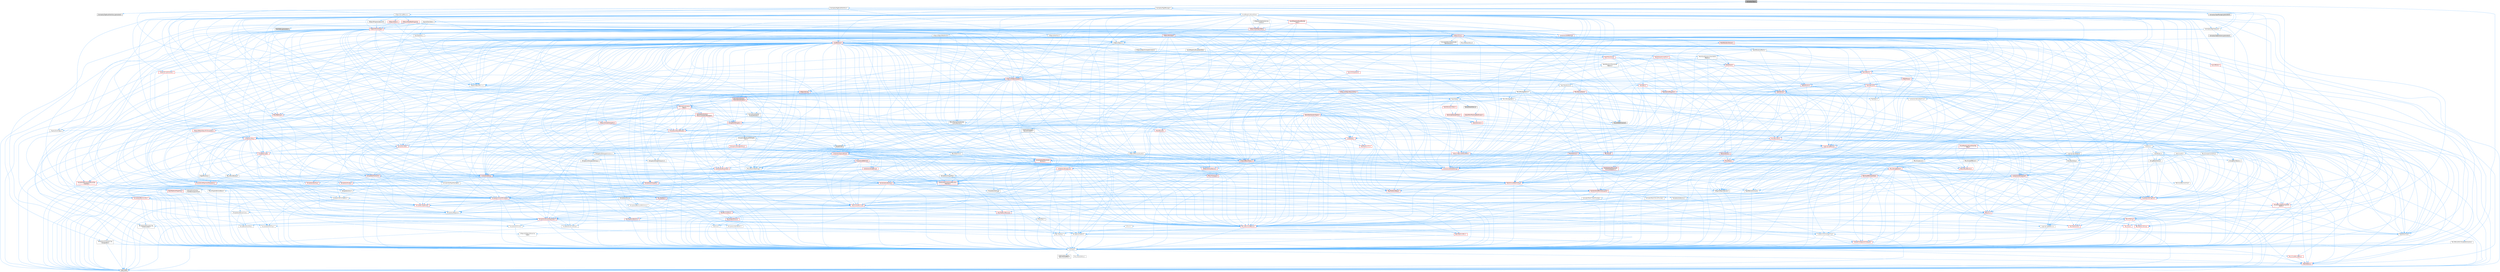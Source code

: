 digraph "GameplayTags.h"
{
 // INTERACTIVE_SVG=YES
 // LATEX_PDF_SIZE
  bgcolor="transparent";
  edge [fontname=Helvetica,fontsize=10,labelfontname=Helvetica,labelfontsize=10];
  node [fontname=Helvetica,fontsize=10,shape=box,height=0.2,width=0.4];
  Node1 [id="Node000001",label="GameplayTags.h",height=0.2,width=0.4,color="gray40", fillcolor="grey60", style="filled", fontcolor="black",tooltip=" "];
  Node1 -> Node2 [id="edge1_Node000001_Node000002",color="steelblue1",style="solid",tooltip=" "];
  Node2 [id="Node000002",label="Misc/MonolithicHeaderBoilerplate.h",height=0.2,width=0.4,color="grey40", fillcolor="white", style="filled",URL="$d5/d77/MonolithicHeaderBoilerplate_8h.html",tooltip=" "];
  Node2 -> Node3 [id="edge2_Node000002_Node000003",color="steelblue1",style="solid",tooltip=" "];
  Node3 [id="Node000003",label="CoreTypes.h",height=0.2,width=0.4,color="grey40", fillcolor="white", style="filled",URL="$dc/dec/CoreTypes_8h.html",tooltip=" "];
  Node3 -> Node4 [id="edge3_Node000003_Node000004",color="steelblue1",style="solid",tooltip=" "];
  Node4 [id="Node000004",label="HAL/Platform.h",height=0.2,width=0.4,color="red", fillcolor="#FFF0F0", style="filled",URL="$d9/dd0/Platform_8h.html",tooltip=" "];
  Node4 -> Node7 [id="edge4_Node000004_Node000007",color="steelblue1",style="solid",tooltip=" "];
  Node7 [id="Node000007",label="type_traits",height=0.2,width=0.4,color="grey60", fillcolor="#E0E0E0", style="filled",tooltip=" "];
  Node3 -> Node14 [id="edge5_Node000003_Node000014",color="steelblue1",style="solid",tooltip=" "];
  Node14 [id="Node000014",label="ProfilingDebugging\l/UMemoryDefines.h",height=0.2,width=0.4,color="grey40", fillcolor="white", style="filled",URL="$d2/da2/UMemoryDefines_8h.html",tooltip=" "];
  Node3 -> Node15 [id="edge6_Node000003_Node000015",color="steelblue1",style="solid",tooltip=" "];
  Node15 [id="Node000015",label="Misc/CoreMiscDefines.h",height=0.2,width=0.4,color="red", fillcolor="#FFF0F0", style="filled",URL="$da/d38/CoreMiscDefines_8h.html",tooltip=" "];
  Node15 -> Node4 [id="edge7_Node000015_Node000004",color="steelblue1",style="solid",tooltip=" "];
  Node3 -> Node16 [id="edge8_Node000003_Node000016",color="steelblue1",style="solid",tooltip=" "];
  Node16 [id="Node000016",label="Misc/CoreDefines.h",height=0.2,width=0.4,color="grey40", fillcolor="white", style="filled",URL="$d3/dd2/CoreDefines_8h.html",tooltip=" "];
  Node1 -> Node17 [id="edge9_Node000001_Node000017",color="steelblue1",style="solid",tooltip=" "];
  Node17 [id="Node000017",label="GameplayTagsManager.h",height=0.2,width=0.4,color="grey40", fillcolor="white", style="filled",URL="$d5/dc9/GameplayTagsManager_8h.html",tooltip=" "];
  Node17 -> Node18 [id="edge10_Node000017_Node000018",color="steelblue1",style="solid",tooltip=" "];
  Node18 [id="Node000018",label="AssetRegistry/AssetData.h",height=0.2,width=0.4,color="grey40", fillcolor="white", style="filled",URL="$d9/d19/AssetData_8h.html",tooltip=" "];
  Node18 -> Node19 [id="edge11_Node000018_Node000019",color="steelblue1",style="solid",tooltip=" "];
  Node19 [id="Node000019",label="AssetRegistry/AssetBundle\lData.h",height=0.2,width=0.4,color="red", fillcolor="#FFF0F0", style="filled",URL="$df/d47/AssetBundleData_8h.html",tooltip=" "];
  Node19 -> Node20 [id="edge12_Node000019_Node000020",color="steelblue1",style="solid",tooltip=" "];
  Node20 [id="Node000020",label="Containers/Array.h",height=0.2,width=0.4,color="red", fillcolor="#FFF0F0", style="filled",URL="$df/dd0/Array_8h.html",tooltip=" "];
  Node20 -> Node3 [id="edge13_Node000020_Node000003",color="steelblue1",style="solid",tooltip=" "];
  Node20 -> Node21 [id="edge14_Node000020_Node000021",color="steelblue1",style="solid",tooltip=" "];
  Node21 [id="Node000021",label="Misc/AssertionMacros.h",height=0.2,width=0.4,color="red", fillcolor="#FFF0F0", style="filled",URL="$d0/dfa/AssertionMacros_8h.html",tooltip=" "];
  Node21 -> Node3 [id="edge15_Node000021_Node000003",color="steelblue1",style="solid",tooltip=" "];
  Node21 -> Node4 [id="edge16_Node000021_Node000004",color="steelblue1",style="solid",tooltip=" "];
  Node21 -> Node22 [id="edge17_Node000021_Node000022",color="steelblue1",style="solid",tooltip=" "];
  Node22 [id="Node000022",label="HAL/PlatformMisc.h",height=0.2,width=0.4,color="red", fillcolor="#FFF0F0", style="filled",URL="$d0/df5/PlatformMisc_8h.html",tooltip=" "];
  Node22 -> Node3 [id="edge18_Node000022_Node000003",color="steelblue1",style="solid",tooltip=" "];
  Node21 -> Node58 [id="edge19_Node000021_Node000058",color="steelblue1",style="solid",tooltip=" "];
  Node58 [id="Node000058",label="Templates/EnableIf.h",height=0.2,width=0.4,color="grey40", fillcolor="white", style="filled",URL="$d7/d60/EnableIf_8h.html",tooltip=" "];
  Node58 -> Node3 [id="edge20_Node000058_Node000003",color="steelblue1",style="solid",tooltip=" "];
  Node21 -> Node64 [id="edge21_Node000021_Node000064",color="steelblue1",style="solid",tooltip=" "];
  Node64 [id="Node000064",label="Misc/VarArgs.h",height=0.2,width=0.4,color="grey40", fillcolor="white", style="filled",URL="$d5/d6f/VarArgs_8h.html",tooltip=" "];
  Node64 -> Node3 [id="edge22_Node000064_Node000003",color="steelblue1",style="solid",tooltip=" "];
  Node20 -> Node76 [id="edge23_Node000020_Node000076",color="steelblue1",style="solid",tooltip=" "];
  Node76 [id="Node000076",label="HAL/UnrealMemory.h",height=0.2,width=0.4,color="red", fillcolor="#FFF0F0", style="filled",URL="$d9/d96/UnrealMemory_8h.html",tooltip=" "];
  Node76 -> Node3 [id="edge24_Node000076_Node000003",color="steelblue1",style="solid",tooltip=" "];
  Node76 -> Node80 [id="edge25_Node000076_Node000080",color="steelblue1",style="solid",tooltip=" "];
  Node80 [id="Node000080",label="HAL/MemoryBase.h",height=0.2,width=0.4,color="red", fillcolor="#FFF0F0", style="filled",URL="$d6/d9f/MemoryBase_8h.html",tooltip=" "];
  Node80 -> Node3 [id="edge26_Node000080_Node000003",color="steelblue1",style="solid",tooltip=" "];
  Node80 -> Node51 [id="edge27_Node000080_Node000051",color="steelblue1",style="solid",tooltip=" "];
  Node51 [id="Node000051",label="HAL/PlatformAtomics.h",height=0.2,width=0.4,color="red", fillcolor="#FFF0F0", style="filled",URL="$d3/d36/PlatformAtomics_8h.html",tooltip=" "];
  Node51 -> Node3 [id="edge28_Node000051_Node000003",color="steelblue1",style="solid",tooltip=" "];
  Node80 -> Node34 [id="edge29_Node000080_Node000034",color="steelblue1",style="solid",tooltip=" "];
  Node34 [id="Node000034",label="HAL/PlatformCrt.h",height=0.2,width=0.4,color="red", fillcolor="#FFF0F0", style="filled",URL="$d8/d75/PlatformCrt_8h.html",tooltip=" "];
  Node80 -> Node81 [id="edge30_Node000080_Node000081",color="steelblue1",style="solid",tooltip=" "];
  Node81 [id="Node000081",label="Misc/Exec.h",height=0.2,width=0.4,color="grey40", fillcolor="white", style="filled",URL="$de/ddb/Exec_8h.html",tooltip=" "];
  Node81 -> Node3 [id="edge31_Node000081_Node000003",color="steelblue1",style="solid",tooltip=" "];
  Node81 -> Node21 [id="edge32_Node000081_Node000021",color="steelblue1",style="solid",tooltip=" "];
  Node80 -> Node82 [id="edge33_Node000080_Node000082",color="steelblue1",style="solid",tooltip=" "];
  Node82 [id="Node000082",label="Misc/OutputDevice.h",height=0.2,width=0.4,color="red", fillcolor="#FFF0F0", style="filled",URL="$d7/d32/OutputDevice_8h.html",tooltip=" "];
  Node82 -> Node29 [id="edge34_Node000082_Node000029",color="steelblue1",style="solid",tooltip=" "];
  Node29 [id="Node000029",label="CoreFwd.h",height=0.2,width=0.4,color="grey40", fillcolor="white", style="filled",URL="$d1/d1e/CoreFwd_8h.html",tooltip=" "];
  Node29 -> Node3 [id="edge35_Node000029_Node000003",color="steelblue1",style="solid",tooltip=" "];
  Node29 -> Node30 [id="edge36_Node000029_Node000030",color="steelblue1",style="solid",tooltip=" "];
  Node30 [id="Node000030",label="Containers/ContainersFwd.h",height=0.2,width=0.4,color="grey40", fillcolor="white", style="filled",URL="$d4/d0a/ContainersFwd_8h.html",tooltip=" "];
  Node30 -> Node4 [id="edge37_Node000030_Node000004",color="steelblue1",style="solid",tooltip=" "];
  Node30 -> Node3 [id="edge38_Node000030_Node000003",color="steelblue1",style="solid",tooltip=" "];
  Node30 -> Node27 [id="edge39_Node000030_Node000027",color="steelblue1",style="solid",tooltip=" "];
  Node27 [id="Node000027",label="Traits/IsContiguousContainer.h",height=0.2,width=0.4,color="red", fillcolor="#FFF0F0", style="filled",URL="$d5/d3c/IsContiguousContainer_8h.html",tooltip=" "];
  Node27 -> Node3 [id="edge40_Node000027_Node000003",color="steelblue1",style="solid",tooltip=" "];
  Node29 -> Node31 [id="edge41_Node000029_Node000031",color="steelblue1",style="solid",tooltip=" "];
  Node31 [id="Node000031",label="Math/MathFwd.h",height=0.2,width=0.4,color="grey40", fillcolor="white", style="filled",URL="$d2/d10/MathFwd_8h.html",tooltip=" "];
  Node31 -> Node4 [id="edge42_Node000031_Node000004",color="steelblue1",style="solid",tooltip=" "];
  Node29 -> Node32 [id="edge43_Node000029_Node000032",color="steelblue1",style="solid",tooltip=" "];
  Node32 [id="Node000032",label="UObject/UObjectHierarchy\lFwd.h",height=0.2,width=0.4,color="grey40", fillcolor="white", style="filled",URL="$d3/d13/UObjectHierarchyFwd_8h.html",tooltip=" "];
  Node82 -> Node3 [id="edge44_Node000082_Node000003",color="steelblue1",style="solid",tooltip=" "];
  Node82 -> Node83 [id="edge45_Node000082_Node000083",color="steelblue1",style="solid",tooltip=" "];
  Node83 [id="Node000083",label="Logging/LogVerbosity.h",height=0.2,width=0.4,color="grey40", fillcolor="white", style="filled",URL="$d2/d8f/LogVerbosity_8h.html",tooltip=" "];
  Node83 -> Node3 [id="edge46_Node000083_Node000003",color="steelblue1",style="solid",tooltip=" "];
  Node82 -> Node64 [id="edge47_Node000082_Node000064",color="steelblue1",style="solid",tooltip=" "];
  Node76 -> Node93 [id="edge48_Node000076_Node000093",color="steelblue1",style="solid",tooltip=" "];
  Node93 [id="Node000093",label="HAL/PlatformMemory.h",height=0.2,width=0.4,color="red", fillcolor="#FFF0F0", style="filled",URL="$de/d68/PlatformMemory_8h.html",tooltip=" "];
  Node93 -> Node3 [id="edge49_Node000093_Node000003",color="steelblue1",style="solid",tooltip=" "];
  Node76 -> Node96 [id="edge50_Node000076_Node000096",color="steelblue1",style="solid",tooltip=" "];
  Node96 [id="Node000096",label="Templates/IsPointer.h",height=0.2,width=0.4,color="grey40", fillcolor="white", style="filled",URL="$d7/d05/IsPointer_8h.html",tooltip=" "];
  Node96 -> Node3 [id="edge51_Node000096_Node000003",color="steelblue1",style="solid",tooltip=" "];
  Node20 -> Node97 [id="edge52_Node000020_Node000097",color="steelblue1",style="solid",tooltip=" "];
  Node97 [id="Node000097",label="Templates/UnrealTypeTraits.h",height=0.2,width=0.4,color="red", fillcolor="#FFF0F0", style="filled",URL="$d2/d2d/UnrealTypeTraits_8h.html",tooltip=" "];
  Node97 -> Node3 [id="edge53_Node000097_Node000003",color="steelblue1",style="solid",tooltip=" "];
  Node97 -> Node96 [id="edge54_Node000097_Node000096",color="steelblue1",style="solid",tooltip=" "];
  Node97 -> Node21 [id="edge55_Node000097_Node000021",color="steelblue1",style="solid",tooltip=" "];
  Node97 -> Node89 [id="edge56_Node000097_Node000089",color="steelblue1",style="solid",tooltip=" "];
  Node89 [id="Node000089",label="Templates/AndOrNot.h",height=0.2,width=0.4,color="grey40", fillcolor="white", style="filled",URL="$db/d0a/AndOrNot_8h.html",tooltip=" "];
  Node89 -> Node3 [id="edge57_Node000089_Node000003",color="steelblue1",style="solid",tooltip=" "];
  Node97 -> Node58 [id="edge58_Node000097_Node000058",color="steelblue1",style="solid",tooltip=" "];
  Node97 -> Node98 [id="edge59_Node000097_Node000098",color="steelblue1",style="solid",tooltip=" "];
  Node98 [id="Node000098",label="Templates/IsArithmetic.h",height=0.2,width=0.4,color="grey40", fillcolor="white", style="filled",URL="$d2/d5d/IsArithmetic_8h.html",tooltip=" "];
  Node98 -> Node3 [id="edge60_Node000098_Node000003",color="steelblue1",style="solid",tooltip=" "];
  Node97 -> Node61 [id="edge61_Node000097_Node000061",color="steelblue1",style="solid",tooltip=" "];
  Node61 [id="Node000061",label="IsEnum.h",height=0.2,width=0.4,color="grey40", fillcolor="white", style="filled",URL="$d4/de5/IsEnum_8h.html",tooltip=" "];
  Node97 -> Node100 [id="edge62_Node000097_Node000100",color="steelblue1",style="solid",tooltip=" "];
  Node100 [id="Node000100",label="Templates/IsPODType.h",height=0.2,width=0.4,color="grey40", fillcolor="white", style="filled",URL="$d7/db1/IsPODType_8h.html",tooltip=" "];
  Node100 -> Node3 [id="edge63_Node000100_Node000003",color="steelblue1",style="solid",tooltip=" "];
  Node97 -> Node101 [id="edge64_Node000097_Node000101",color="steelblue1",style="solid",tooltip=" "];
  Node101 [id="Node000101",label="Templates/IsUECoreType.h",height=0.2,width=0.4,color="grey40", fillcolor="white", style="filled",URL="$d1/db8/IsUECoreType_8h.html",tooltip=" "];
  Node101 -> Node3 [id="edge65_Node000101_Node000003",color="steelblue1",style="solid",tooltip=" "];
  Node101 -> Node7 [id="edge66_Node000101_Node000007",color="steelblue1",style="solid",tooltip=" "];
  Node97 -> Node90 [id="edge67_Node000097_Node000090",color="steelblue1",style="solid",tooltip=" "];
  Node90 [id="Node000090",label="Templates/IsTriviallyCopy\lConstructible.h",height=0.2,width=0.4,color="grey40", fillcolor="white", style="filled",URL="$d3/d78/IsTriviallyCopyConstructible_8h.html",tooltip=" "];
  Node90 -> Node3 [id="edge68_Node000090_Node000003",color="steelblue1",style="solid",tooltip=" "];
  Node90 -> Node7 [id="edge69_Node000090_Node000007",color="steelblue1",style="solid",tooltip=" "];
  Node20 -> Node102 [id="edge70_Node000020_Node000102",color="steelblue1",style="solid",tooltip=" "];
  Node102 [id="Node000102",label="Templates/UnrealTemplate.h",height=0.2,width=0.4,color="red", fillcolor="#FFF0F0", style="filled",URL="$d4/d24/UnrealTemplate_8h.html",tooltip=" "];
  Node102 -> Node3 [id="edge71_Node000102_Node000003",color="steelblue1",style="solid",tooltip=" "];
  Node102 -> Node96 [id="edge72_Node000102_Node000096",color="steelblue1",style="solid",tooltip=" "];
  Node102 -> Node76 [id="edge73_Node000102_Node000076",color="steelblue1",style="solid",tooltip=" "];
  Node102 -> Node97 [id="edge74_Node000102_Node000097",color="steelblue1",style="solid",tooltip=" "];
  Node102 -> Node105 [id="edge75_Node000102_Node000105",color="steelblue1",style="solid",tooltip=" "];
  Node105 [id="Node000105",label="Templates/RemoveReference.h",height=0.2,width=0.4,color="grey40", fillcolor="white", style="filled",URL="$da/dbe/RemoveReference_8h.html",tooltip=" "];
  Node105 -> Node3 [id="edge76_Node000105_Node000003",color="steelblue1",style="solid",tooltip=" "];
  Node102 -> Node66 [id="edge77_Node000102_Node000066",color="steelblue1",style="solid",tooltip=" "];
  Node66 [id="Node000066",label="Templates/Requires.h",height=0.2,width=0.4,color="grey40", fillcolor="white", style="filled",URL="$dc/d96/Requires_8h.html",tooltip=" "];
  Node66 -> Node58 [id="edge78_Node000066_Node000058",color="steelblue1",style="solid",tooltip=" "];
  Node66 -> Node7 [id="edge79_Node000066_Node000007",color="steelblue1",style="solid",tooltip=" "];
  Node102 -> Node106 [id="edge80_Node000102_Node000106",color="steelblue1",style="solid",tooltip=" "];
  Node106 [id="Node000106",label="Templates/TypeCompatible\lBytes.h",height=0.2,width=0.4,color="red", fillcolor="#FFF0F0", style="filled",URL="$df/d0a/TypeCompatibleBytes_8h.html",tooltip=" "];
  Node106 -> Node3 [id="edge81_Node000106_Node000003",color="steelblue1",style="solid",tooltip=" "];
  Node106 -> Node7 [id="edge82_Node000106_Node000007",color="steelblue1",style="solid",tooltip=" "];
  Node102 -> Node27 [id="edge83_Node000102_Node000027",color="steelblue1",style="solid",tooltip=" "];
  Node102 -> Node7 [id="edge84_Node000102_Node000007",color="steelblue1",style="solid",tooltip=" "];
  Node20 -> Node109 [id="edge85_Node000020_Node000109",color="steelblue1",style="solid",tooltip=" "];
  Node109 [id="Node000109",label="Containers/ContainerAllocation\lPolicies.h",height=0.2,width=0.4,color="red", fillcolor="#FFF0F0", style="filled",URL="$d7/dff/ContainerAllocationPolicies_8h.html",tooltip=" "];
  Node109 -> Node3 [id="edge86_Node000109_Node000003",color="steelblue1",style="solid",tooltip=" "];
  Node109 -> Node109 [id="edge87_Node000109_Node000109",color="steelblue1",style="solid",tooltip=" "];
  Node109 -> Node111 [id="edge88_Node000109_Node000111",color="steelblue1",style="solid",tooltip=" "];
  Node111 [id="Node000111",label="HAL/PlatformMath.h",height=0.2,width=0.4,color="red", fillcolor="#FFF0F0", style="filled",URL="$dc/d53/PlatformMath_8h.html",tooltip=" "];
  Node111 -> Node3 [id="edge89_Node000111_Node000003",color="steelblue1",style="solid",tooltip=" "];
  Node109 -> Node76 [id="edge90_Node000109_Node000076",color="steelblue1",style="solid",tooltip=" "];
  Node109 -> Node44 [id="edge91_Node000109_Node000044",color="steelblue1",style="solid",tooltip=" "];
  Node44 [id="Node000044",label="Math/NumericLimits.h",height=0.2,width=0.4,color="grey40", fillcolor="white", style="filled",URL="$df/d1b/NumericLimits_8h.html",tooltip=" "];
  Node44 -> Node3 [id="edge92_Node000044_Node000003",color="steelblue1",style="solid",tooltip=" "];
  Node109 -> Node21 [id="edge93_Node000109_Node000021",color="steelblue1",style="solid",tooltip=" "];
  Node109 -> Node120 [id="edge94_Node000109_Node000120",color="steelblue1",style="solid",tooltip=" "];
  Node120 [id="Node000120",label="Templates/MemoryOps.h",height=0.2,width=0.4,color="red", fillcolor="#FFF0F0", style="filled",URL="$db/dea/MemoryOps_8h.html",tooltip=" "];
  Node120 -> Node3 [id="edge95_Node000120_Node000003",color="steelblue1",style="solid",tooltip=" "];
  Node120 -> Node76 [id="edge96_Node000120_Node000076",color="steelblue1",style="solid",tooltip=" "];
  Node120 -> Node91 [id="edge97_Node000120_Node000091",color="steelblue1",style="solid",tooltip=" "];
  Node91 [id="Node000091",label="Templates/IsTriviallyCopy\lAssignable.h",height=0.2,width=0.4,color="grey40", fillcolor="white", style="filled",URL="$d2/df2/IsTriviallyCopyAssignable_8h.html",tooltip=" "];
  Node91 -> Node3 [id="edge98_Node000091_Node000003",color="steelblue1",style="solid",tooltip=" "];
  Node91 -> Node7 [id="edge99_Node000091_Node000007",color="steelblue1",style="solid",tooltip=" "];
  Node120 -> Node90 [id="edge100_Node000120_Node000090",color="steelblue1",style="solid",tooltip=" "];
  Node120 -> Node66 [id="edge101_Node000120_Node000066",color="steelblue1",style="solid",tooltip=" "];
  Node120 -> Node97 [id="edge102_Node000120_Node000097",color="steelblue1",style="solid",tooltip=" "];
  Node120 -> Node7 [id="edge103_Node000120_Node000007",color="steelblue1",style="solid",tooltip=" "];
  Node109 -> Node106 [id="edge104_Node000109_Node000106",color="steelblue1",style="solid",tooltip=" "];
  Node109 -> Node7 [id="edge105_Node000109_Node000007",color="steelblue1",style="solid",tooltip=" "];
  Node20 -> Node122 [id="edge106_Node000020_Node000122",color="steelblue1",style="solid",tooltip=" "];
  Node122 [id="Node000122",label="Serialization/Archive.h",height=0.2,width=0.4,color="red", fillcolor="#FFF0F0", style="filled",URL="$d7/d3b/Archive_8h.html",tooltip=" "];
  Node122 -> Node29 [id="edge107_Node000122_Node000029",color="steelblue1",style="solid",tooltip=" "];
  Node122 -> Node3 [id="edge108_Node000122_Node000003",color="steelblue1",style="solid",tooltip=" "];
  Node122 -> Node123 [id="edge109_Node000122_Node000123",color="steelblue1",style="solid",tooltip=" "];
  Node123 [id="Node000123",label="HAL/PlatformProperties.h",height=0.2,width=0.4,color="red", fillcolor="#FFF0F0", style="filled",URL="$d9/db0/PlatformProperties_8h.html",tooltip=" "];
  Node123 -> Node3 [id="edge110_Node000123_Node000003",color="steelblue1",style="solid",tooltip=" "];
  Node122 -> Node126 [id="edge111_Node000122_Node000126",color="steelblue1",style="solid",tooltip=" "];
  Node126 [id="Node000126",label="Internationalization\l/TextNamespaceFwd.h",height=0.2,width=0.4,color="grey40", fillcolor="white", style="filled",URL="$d8/d97/TextNamespaceFwd_8h.html",tooltip=" "];
  Node126 -> Node3 [id="edge112_Node000126_Node000003",color="steelblue1",style="solid",tooltip=" "];
  Node122 -> Node31 [id="edge113_Node000122_Node000031",color="steelblue1",style="solid",tooltip=" "];
  Node122 -> Node21 [id="edge114_Node000122_Node000021",color="steelblue1",style="solid",tooltip=" "];
  Node122 -> Node127 [id="edge115_Node000122_Node000127",color="steelblue1",style="solid",tooltip=" "];
  Node127 [id="Node000127",label="Misc/EngineVersionBase.h",height=0.2,width=0.4,color="grey40", fillcolor="white", style="filled",URL="$d5/d2b/EngineVersionBase_8h.html",tooltip=" "];
  Node127 -> Node3 [id="edge116_Node000127_Node000003",color="steelblue1",style="solid",tooltip=" "];
  Node122 -> Node64 [id="edge117_Node000122_Node000064",color="steelblue1",style="solid",tooltip=" "];
  Node122 -> Node58 [id="edge118_Node000122_Node000058",color="steelblue1",style="solid",tooltip=" "];
  Node122 -> Node130 [id="edge119_Node000122_Node000130",color="steelblue1",style="solid",tooltip=" "];
  Node130 [id="Node000130",label="Templates/IsEnumClass.h",height=0.2,width=0.4,color="grey40", fillcolor="white", style="filled",URL="$d7/d15/IsEnumClass_8h.html",tooltip=" "];
  Node130 -> Node3 [id="edge120_Node000130_Node000003",color="steelblue1",style="solid",tooltip=" "];
  Node130 -> Node89 [id="edge121_Node000130_Node000089",color="steelblue1",style="solid",tooltip=" "];
  Node122 -> Node102 [id="edge122_Node000122_Node000102",color="steelblue1",style="solid",tooltip=" "];
  Node122 -> Node131 [id="edge123_Node000122_Node000131",color="steelblue1",style="solid",tooltip=" "];
  Node131 [id="Node000131",label="UObject/ObjectVersion.h",height=0.2,width=0.4,color="grey40", fillcolor="white", style="filled",URL="$da/d63/ObjectVersion_8h.html",tooltip=" "];
  Node131 -> Node3 [id="edge124_Node000131_Node000003",color="steelblue1",style="solid",tooltip=" "];
  Node20 -> Node159 [id="edge125_Node000020_Node000159",color="steelblue1",style="solid",tooltip=" "];
  Node159 [id="Node000159",label="Concepts/GetTypeHashable.h",height=0.2,width=0.4,color="grey40", fillcolor="white", style="filled",URL="$d3/da2/GetTypeHashable_8h.html",tooltip=" "];
  Node159 -> Node3 [id="edge126_Node000159_Node000003",color="steelblue1",style="solid",tooltip=" "];
  Node159 -> Node137 [id="edge127_Node000159_Node000137",color="steelblue1",style="solid",tooltip=" "];
  Node137 [id="Node000137",label="Templates/TypeHash.h",height=0.2,width=0.4,color="red", fillcolor="#FFF0F0", style="filled",URL="$d1/d62/TypeHash_8h.html",tooltip=" "];
  Node137 -> Node3 [id="edge128_Node000137_Node000003",color="steelblue1",style="solid",tooltip=" "];
  Node137 -> Node66 [id="edge129_Node000137_Node000066",color="steelblue1",style="solid",tooltip=" "];
  Node137 -> Node138 [id="edge130_Node000137_Node000138",color="steelblue1",style="solid",tooltip=" "];
  Node138 [id="Node000138",label="Misc/Crc.h",height=0.2,width=0.4,color="red", fillcolor="#FFF0F0", style="filled",URL="$d4/dd2/Crc_8h.html",tooltip=" "];
  Node138 -> Node3 [id="edge131_Node000138_Node000003",color="steelblue1",style="solid",tooltip=" "];
  Node138 -> Node78 [id="edge132_Node000138_Node000078",color="steelblue1",style="solid",tooltip=" "];
  Node78 [id="Node000078",label="HAL/PlatformString.h",height=0.2,width=0.4,color="red", fillcolor="#FFF0F0", style="filled",URL="$db/db5/PlatformString_8h.html",tooltip=" "];
  Node78 -> Node3 [id="edge133_Node000078_Node000003",color="steelblue1",style="solid",tooltip=" "];
  Node138 -> Node21 [id="edge134_Node000138_Node000021",color="steelblue1",style="solid",tooltip=" "];
  Node138 -> Node139 [id="edge135_Node000138_Node000139",color="steelblue1",style="solid",tooltip=" "];
  Node139 [id="Node000139",label="Misc/CString.h",height=0.2,width=0.4,color="red", fillcolor="#FFF0F0", style="filled",URL="$d2/d49/CString_8h.html",tooltip=" "];
  Node139 -> Node3 [id="edge136_Node000139_Node000003",color="steelblue1",style="solid",tooltip=" "];
  Node139 -> Node34 [id="edge137_Node000139_Node000034",color="steelblue1",style="solid",tooltip=" "];
  Node139 -> Node78 [id="edge138_Node000139_Node000078",color="steelblue1",style="solid",tooltip=" "];
  Node139 -> Node21 [id="edge139_Node000139_Node000021",color="steelblue1",style="solid",tooltip=" "];
  Node139 -> Node140 [id="edge140_Node000139_Node000140",color="steelblue1",style="solid",tooltip=" "];
  Node140 [id="Node000140",label="Misc/Char.h",height=0.2,width=0.4,color="red", fillcolor="#FFF0F0", style="filled",URL="$d0/d58/Char_8h.html",tooltip=" "];
  Node140 -> Node3 [id="edge141_Node000140_Node000003",color="steelblue1",style="solid",tooltip=" "];
  Node140 -> Node7 [id="edge142_Node000140_Node000007",color="steelblue1",style="solid",tooltip=" "];
  Node139 -> Node64 [id="edge143_Node000139_Node000064",color="steelblue1",style="solid",tooltip=" "];
  Node138 -> Node140 [id="edge144_Node000138_Node000140",color="steelblue1",style="solid",tooltip=" "];
  Node138 -> Node97 [id="edge145_Node000138_Node000097",color="steelblue1",style="solid",tooltip=" "];
  Node137 -> Node7 [id="edge146_Node000137_Node000007",color="steelblue1",style="solid",tooltip=" "];
  Node20 -> Node148 [id="edge147_Node000020_Node000148",color="steelblue1",style="solid",tooltip=" "];
  Node148 [id="Node000148",label="Templates/Invoke.h",height=0.2,width=0.4,color="red", fillcolor="#FFF0F0", style="filled",URL="$d7/deb/Invoke_8h.html",tooltip=" "];
  Node148 -> Node3 [id="edge148_Node000148_Node000003",color="steelblue1",style="solid",tooltip=" "];
  Node148 -> Node102 [id="edge149_Node000148_Node000102",color="steelblue1",style="solid",tooltip=" "];
  Node148 -> Node7 [id="edge150_Node000148_Node000007",color="steelblue1",style="solid",tooltip=" "];
  Node20 -> Node153 [id="edge151_Node000020_Node000153",color="steelblue1",style="solid",tooltip=" "];
  Node153 [id="Node000153",label="Templates/Less.h",height=0.2,width=0.4,color="grey40", fillcolor="white", style="filled",URL="$de/dc8/Less_8h.html",tooltip=" "];
  Node153 -> Node3 [id="edge152_Node000153_Node000003",color="steelblue1",style="solid",tooltip=" "];
  Node153 -> Node102 [id="edge153_Node000153_Node000102",color="steelblue1",style="solid",tooltip=" "];
  Node20 -> Node66 [id="edge154_Node000020_Node000066",color="steelblue1",style="solid",tooltip=" "];
  Node20 -> Node161 [id="edge155_Node000020_Node000161",color="steelblue1",style="solid",tooltip=" "];
  Node161 [id="Node000161",label="Templates/Sorting.h",height=0.2,width=0.4,color="red", fillcolor="#FFF0F0", style="filled",URL="$d3/d9e/Sorting_8h.html",tooltip=" "];
  Node161 -> Node3 [id="edge156_Node000161_Node000003",color="steelblue1",style="solid",tooltip=" "];
  Node161 -> Node111 [id="edge157_Node000161_Node000111",color="steelblue1",style="solid",tooltip=" "];
  Node161 -> Node153 [id="edge158_Node000161_Node000153",color="steelblue1",style="solid",tooltip=" "];
  Node20 -> Node165 [id="edge159_Node000020_Node000165",color="steelblue1",style="solid",tooltip=" "];
  Node165 [id="Node000165",label="Templates/AlignmentTemplates.h",height=0.2,width=0.4,color="red", fillcolor="#FFF0F0", style="filled",URL="$dd/d32/AlignmentTemplates_8h.html",tooltip=" "];
  Node165 -> Node3 [id="edge160_Node000165_Node000003",color="steelblue1",style="solid",tooltip=" "];
  Node165 -> Node96 [id="edge161_Node000165_Node000096",color="steelblue1",style="solid",tooltip=" "];
  Node20 -> Node7 [id="edge162_Node000020_Node000007",color="steelblue1",style="solid",tooltip=" "];
  Node19 -> Node166 [id="edge163_Node000019_Node000166",color="steelblue1",style="solid",tooltip=" "];
  Node166 [id="Node000166",label="Containers/UnrealString.h",height=0.2,width=0.4,color="red", fillcolor="#FFF0F0", style="filled",URL="$d5/dba/UnrealString_8h.html",tooltip=" "];
  Node19 -> Node3 [id="edge164_Node000019_Node000003",color="steelblue1",style="solid",tooltip=" "];
  Node19 -> Node21 [id="edge165_Node000019_Node000021",color="steelblue1",style="solid",tooltip=" "];
  Node19 -> Node170 [id="edge166_Node000019_Node000170",color="steelblue1",style="solid",tooltip=" "];
  Node170 [id="Node000170",label="UObject/Class.h",height=0.2,width=0.4,color="red", fillcolor="#FFF0F0", style="filled",URL="$d4/d05/Class_8h.html",tooltip=" "];
  Node170 -> Node159 [id="edge167_Node000170_Node000159",color="steelblue1",style="solid",tooltip=" "];
  Node170 -> Node134 [id="edge168_Node000170_Node000134",color="steelblue1",style="solid",tooltip=" "];
  Node134 [id="Node000134",label="Concepts/StaticClassProvider.h",height=0.2,width=0.4,color="grey40", fillcolor="white", style="filled",URL="$dd/d83/StaticClassProvider_8h.html",tooltip=" "];
  Node170 -> Node135 [id="edge169_Node000170_Node000135",color="steelblue1",style="solid",tooltip=" "];
  Node135 [id="Node000135",label="Concepts/StaticStructProvider.h",height=0.2,width=0.4,color="grey40", fillcolor="white", style="filled",URL="$d5/d77/StaticStructProvider_8h.html",tooltip=" "];
  Node170 -> Node171 [id="edge170_Node000170_Node000171",color="steelblue1",style="solid",tooltip=" "];
  Node171 [id="Node000171",label="Concepts/StructSerializable\lWithDefaults.h",height=0.2,width=0.4,color="grey40", fillcolor="white", style="filled",URL="$d5/ddc/StructSerializableWithDefaults_8h.html",tooltip=" "];
  Node170 -> Node20 [id="edge171_Node000170_Node000020",color="steelblue1",style="solid",tooltip=" "];
  Node170 -> Node136 [id="edge172_Node000170_Node000136",color="steelblue1",style="solid",tooltip=" "];
  Node136 [id="Node000136",label="Containers/EnumAsByte.h",height=0.2,width=0.4,color="grey40", fillcolor="white", style="filled",URL="$d6/d9a/EnumAsByte_8h.html",tooltip=" "];
  Node136 -> Node3 [id="edge173_Node000136_Node000003",color="steelblue1",style="solid",tooltip=" "];
  Node136 -> Node100 [id="edge174_Node000136_Node000100",color="steelblue1",style="solid",tooltip=" "];
  Node136 -> Node137 [id="edge175_Node000136_Node000137",color="steelblue1",style="solid",tooltip=" "];
  Node170 -> Node172 [id="edge176_Node000170_Node000172",color="steelblue1",style="solid",tooltip=" "];
  Node172 [id="Node000172",label="Containers/Map.h",height=0.2,width=0.4,color="red", fillcolor="#FFF0F0", style="filled",URL="$df/d79/Map_8h.html",tooltip=" "];
  Node172 -> Node3 [id="edge177_Node000172_Node000003",color="steelblue1",style="solid",tooltip=" "];
  Node172 -> Node173 [id="edge178_Node000172_Node000173",color="steelblue1",style="solid",tooltip=" "];
  Node173 [id="Node000173",label="Algo/Reverse.h",height=0.2,width=0.4,color="grey40", fillcolor="white", style="filled",URL="$d5/d93/Reverse_8h.html",tooltip=" "];
  Node173 -> Node3 [id="edge179_Node000173_Node000003",color="steelblue1",style="solid",tooltip=" "];
  Node173 -> Node102 [id="edge180_Node000173_Node000102",color="steelblue1",style="solid",tooltip=" "];
  Node172 -> Node174 [id="edge181_Node000172_Node000174",color="steelblue1",style="solid",tooltip=" "];
  Node174 [id="Node000174",label="Containers/Set.h",height=0.2,width=0.4,color="red", fillcolor="#FFF0F0", style="filled",URL="$d4/d45/Set_8h.html",tooltip=" "];
  Node174 -> Node109 [id="edge182_Node000174_Node000109",color="steelblue1",style="solid",tooltip=" "];
  Node174 -> Node176 [id="edge183_Node000174_Node000176",color="steelblue1",style="solid",tooltip=" "];
  Node176 [id="Node000176",label="Containers/SparseArray.h",height=0.2,width=0.4,color="red", fillcolor="#FFF0F0", style="filled",URL="$d5/dbf/SparseArray_8h.html",tooltip=" "];
  Node176 -> Node3 [id="edge184_Node000176_Node000003",color="steelblue1",style="solid",tooltip=" "];
  Node176 -> Node21 [id="edge185_Node000176_Node000021",color="steelblue1",style="solid",tooltip=" "];
  Node176 -> Node76 [id="edge186_Node000176_Node000076",color="steelblue1",style="solid",tooltip=" "];
  Node176 -> Node97 [id="edge187_Node000176_Node000097",color="steelblue1",style="solid",tooltip=" "];
  Node176 -> Node102 [id="edge188_Node000176_Node000102",color="steelblue1",style="solid",tooltip=" "];
  Node176 -> Node109 [id="edge189_Node000176_Node000109",color="steelblue1",style="solid",tooltip=" "];
  Node176 -> Node153 [id="edge190_Node000176_Node000153",color="steelblue1",style="solid",tooltip=" "];
  Node176 -> Node20 [id="edge191_Node000176_Node000020",color="steelblue1",style="solid",tooltip=" "];
  Node176 -> Node164 [id="edge192_Node000176_Node000164",color="steelblue1",style="solid",tooltip=" "];
  Node164 [id="Node000164",label="Math/UnrealMathUtility.h",height=0.2,width=0.4,color="red", fillcolor="#FFF0F0", style="filled",URL="$db/db8/UnrealMathUtility_8h.html",tooltip=" "];
  Node164 -> Node3 [id="edge193_Node000164_Node000003",color="steelblue1",style="solid",tooltip=" "];
  Node164 -> Node21 [id="edge194_Node000164_Node000021",color="steelblue1",style="solid",tooltip=" "];
  Node164 -> Node111 [id="edge195_Node000164_Node000111",color="steelblue1",style="solid",tooltip=" "];
  Node164 -> Node31 [id="edge196_Node000164_Node000031",color="steelblue1",style="solid",tooltip=" "];
  Node164 -> Node66 [id="edge197_Node000164_Node000066",color="steelblue1",style="solid",tooltip=" "];
  Node176 -> Node177 [id="edge198_Node000176_Node000177",color="steelblue1",style="solid",tooltip=" "];
  Node177 [id="Node000177",label="Containers/ScriptArray.h",height=0.2,width=0.4,color="red", fillcolor="#FFF0F0", style="filled",URL="$dc/daf/ScriptArray_8h.html",tooltip=" "];
  Node177 -> Node3 [id="edge199_Node000177_Node000003",color="steelblue1",style="solid",tooltip=" "];
  Node177 -> Node21 [id="edge200_Node000177_Node000021",color="steelblue1",style="solid",tooltip=" "];
  Node177 -> Node76 [id="edge201_Node000177_Node000076",color="steelblue1",style="solid",tooltip=" "];
  Node177 -> Node109 [id="edge202_Node000177_Node000109",color="steelblue1",style="solid",tooltip=" "];
  Node177 -> Node20 [id="edge203_Node000177_Node000020",color="steelblue1",style="solid",tooltip=" "];
  Node176 -> Node178 [id="edge204_Node000176_Node000178",color="steelblue1",style="solid",tooltip=" "];
  Node178 [id="Node000178",label="Containers/BitArray.h",height=0.2,width=0.4,color="red", fillcolor="#FFF0F0", style="filled",URL="$d1/de4/BitArray_8h.html",tooltip=" "];
  Node178 -> Node109 [id="edge205_Node000178_Node000109",color="steelblue1",style="solid",tooltip=" "];
  Node178 -> Node3 [id="edge206_Node000178_Node000003",color="steelblue1",style="solid",tooltip=" "];
  Node178 -> Node51 [id="edge207_Node000178_Node000051",color="steelblue1",style="solid",tooltip=" "];
  Node178 -> Node76 [id="edge208_Node000178_Node000076",color="steelblue1",style="solid",tooltip=" "];
  Node178 -> Node164 [id="edge209_Node000178_Node000164",color="steelblue1",style="solid",tooltip=" "];
  Node178 -> Node21 [id="edge210_Node000178_Node000021",color="steelblue1",style="solid",tooltip=" "];
  Node178 -> Node46 [id="edge211_Node000178_Node000046",color="steelblue1",style="solid",tooltip=" "];
  Node46 [id="Node000046",label="Misc/EnumClassFlags.h",height=0.2,width=0.4,color="grey40", fillcolor="white", style="filled",URL="$d8/de7/EnumClassFlags_8h.html",tooltip=" "];
  Node178 -> Node122 [id="edge212_Node000178_Node000122",color="steelblue1",style="solid",tooltip=" "];
  Node178 -> Node133 [id="edge213_Node000178_Node000133",color="steelblue1",style="solid",tooltip=" "];
  Node133 [id="Node000133",label="Serialization/MemoryLayout.h",height=0.2,width=0.4,color="red", fillcolor="#FFF0F0", style="filled",URL="$d7/d66/MemoryLayout_8h.html",tooltip=" "];
  Node133 -> Node134 [id="edge214_Node000133_Node000134",color="steelblue1",style="solid",tooltip=" "];
  Node133 -> Node135 [id="edge215_Node000133_Node000135",color="steelblue1",style="solid",tooltip=" "];
  Node133 -> Node136 [id="edge216_Node000133_Node000136",color="steelblue1",style="solid",tooltip=" "];
  Node133 -> Node24 [id="edge217_Node000133_Node000024",color="steelblue1",style="solid",tooltip=" "];
  Node24 [id="Node000024",label="Containers/StringFwd.h",height=0.2,width=0.4,color="red", fillcolor="#FFF0F0", style="filled",URL="$df/d37/StringFwd_8h.html",tooltip=" "];
  Node24 -> Node3 [id="edge218_Node000024_Node000003",color="steelblue1",style="solid",tooltip=" "];
  Node24 -> Node27 [id="edge219_Node000024_Node000027",color="steelblue1",style="solid",tooltip=" "];
  Node133 -> Node76 [id="edge220_Node000133_Node000076",color="steelblue1",style="solid",tooltip=" "];
  Node133 -> Node58 [id="edge221_Node000133_Node000058",color="steelblue1",style="solid",tooltip=" "];
  Node133 -> Node145 [id="edge222_Node000133_Node000145",color="steelblue1",style="solid",tooltip=" "];
  Node145 [id="Node000145",label="Templates/IsAbstract.h",height=0.2,width=0.4,color="grey40", fillcolor="white", style="filled",URL="$d8/db7/IsAbstract_8h.html",tooltip=" "];
  Node133 -> Node102 [id="edge223_Node000133_Node000102",color="steelblue1",style="solid",tooltip=" "];
  Node178 -> Node58 [id="edge224_Node000178_Node000058",color="steelblue1",style="solid",tooltip=" "];
  Node178 -> Node148 [id="edge225_Node000178_Node000148",color="steelblue1",style="solid",tooltip=" "];
  Node178 -> Node102 [id="edge226_Node000178_Node000102",color="steelblue1",style="solid",tooltip=" "];
  Node178 -> Node97 [id="edge227_Node000178_Node000097",color="steelblue1",style="solid",tooltip=" "];
  Node176 -> Node179 [id="edge228_Node000176_Node000179",color="steelblue1",style="solid",tooltip=" "];
  Node179 [id="Node000179",label="Serialization/Structured\lArchive.h",height=0.2,width=0.4,color="red", fillcolor="#FFF0F0", style="filled",URL="$d9/d1e/StructuredArchive_8h.html",tooltip=" "];
  Node179 -> Node20 [id="edge229_Node000179_Node000020",color="steelblue1",style="solid",tooltip=" "];
  Node179 -> Node109 [id="edge230_Node000179_Node000109",color="steelblue1",style="solid",tooltip=" "];
  Node179 -> Node3 [id="edge231_Node000179_Node000003",color="steelblue1",style="solid",tooltip=" "];
  Node179 -> Node122 [id="edge232_Node000179_Node000122",color="steelblue1",style="solid",tooltip=" "];
  Node179 -> Node183 [id="edge233_Node000179_Node000183",color="steelblue1",style="solid",tooltip=" "];
  Node183 [id="Node000183",label="Serialization/Structured\lArchiveAdapters.h",height=0.2,width=0.4,color="red", fillcolor="#FFF0F0", style="filled",URL="$d3/de1/StructuredArchiveAdapters_8h.html",tooltip=" "];
  Node183 -> Node3 [id="edge234_Node000183_Node000003",color="steelblue1",style="solid",tooltip=" "];
  Node183 -> Node190 [id="edge235_Node000183_Node000190",color="steelblue1",style="solid",tooltip=" "];
  Node190 [id="Node000190",label="Templates/UniqueObj.h",height=0.2,width=0.4,color="grey40", fillcolor="white", style="filled",URL="$da/d95/UniqueObj_8h.html",tooltip=" "];
  Node190 -> Node3 [id="edge236_Node000190_Node000003",color="steelblue1",style="solid",tooltip=" "];
  Node190 -> Node191 [id="edge237_Node000190_Node000191",color="steelblue1",style="solid",tooltip=" "];
  Node191 [id="Node000191",label="Templates/UniquePtr.h",height=0.2,width=0.4,color="red", fillcolor="#FFF0F0", style="filled",URL="$de/d1a/UniquePtr_8h.html",tooltip=" "];
  Node191 -> Node3 [id="edge238_Node000191_Node000003",color="steelblue1",style="solid",tooltip=" "];
  Node191 -> Node102 [id="edge239_Node000191_Node000102",color="steelblue1",style="solid",tooltip=" "];
  Node191 -> Node192 [id="edge240_Node000191_Node000192",color="steelblue1",style="solid",tooltip=" "];
  Node192 [id="Node000192",label="Templates/IsArray.h",height=0.2,width=0.4,color="grey40", fillcolor="white", style="filled",URL="$d8/d8d/IsArray_8h.html",tooltip=" "];
  Node192 -> Node3 [id="edge241_Node000192_Node000003",color="steelblue1",style="solid",tooltip=" "];
  Node191 -> Node66 [id="edge242_Node000191_Node000066",color="steelblue1",style="solid",tooltip=" "];
  Node191 -> Node133 [id="edge243_Node000191_Node000133",color="steelblue1",style="solid",tooltip=" "];
  Node191 -> Node7 [id="edge244_Node000191_Node000007",color="steelblue1",style="solid",tooltip=" "];
  Node179 -> Node190 [id="edge245_Node000179_Node000190",color="steelblue1",style="solid",tooltip=" "];
  Node176 -> Node166 [id="edge246_Node000176_Node000166",color="steelblue1",style="solid",tooltip=" "];
  Node174 -> Node30 [id="edge247_Node000174_Node000030",color="steelblue1",style="solid",tooltip=" "];
  Node174 -> Node164 [id="edge248_Node000174_Node000164",color="steelblue1",style="solid",tooltip=" "];
  Node174 -> Node21 [id="edge249_Node000174_Node000021",color="steelblue1",style="solid",tooltip=" "];
  Node174 -> Node195 [id="edge250_Node000174_Node000195",color="steelblue1",style="solid",tooltip=" "];
  Node195 [id="Node000195",label="Misc/StructBuilder.h",height=0.2,width=0.4,color="grey40", fillcolor="white", style="filled",URL="$d9/db3/StructBuilder_8h.html",tooltip=" "];
  Node195 -> Node3 [id="edge251_Node000195_Node000003",color="steelblue1",style="solid",tooltip=" "];
  Node195 -> Node164 [id="edge252_Node000195_Node000164",color="steelblue1",style="solid",tooltip=" "];
  Node195 -> Node165 [id="edge253_Node000195_Node000165",color="steelblue1",style="solid",tooltip=" "];
  Node174 -> Node179 [id="edge254_Node000174_Node000179",color="steelblue1",style="solid",tooltip=" "];
  Node174 -> Node196 [id="edge255_Node000174_Node000196",color="steelblue1",style="solid",tooltip=" "];
  Node196 [id="Node000196",label="Templates/Function.h",height=0.2,width=0.4,color="red", fillcolor="#FFF0F0", style="filled",URL="$df/df5/Function_8h.html",tooltip=" "];
  Node196 -> Node3 [id="edge256_Node000196_Node000003",color="steelblue1",style="solid",tooltip=" "];
  Node196 -> Node21 [id="edge257_Node000196_Node000021",color="steelblue1",style="solid",tooltip=" "];
  Node196 -> Node76 [id="edge258_Node000196_Node000076",color="steelblue1",style="solid",tooltip=" "];
  Node196 -> Node97 [id="edge259_Node000196_Node000097",color="steelblue1",style="solid",tooltip=" "];
  Node196 -> Node148 [id="edge260_Node000196_Node000148",color="steelblue1",style="solid",tooltip=" "];
  Node196 -> Node102 [id="edge261_Node000196_Node000102",color="steelblue1",style="solid",tooltip=" "];
  Node196 -> Node66 [id="edge262_Node000196_Node000066",color="steelblue1",style="solid",tooltip=" "];
  Node196 -> Node164 [id="edge263_Node000196_Node000164",color="steelblue1",style="solid",tooltip=" "];
  Node196 -> Node7 [id="edge264_Node000196_Node000007",color="steelblue1",style="solid",tooltip=" "];
  Node174 -> Node161 [id="edge265_Node000174_Node000161",color="steelblue1",style="solid",tooltip=" "];
  Node174 -> Node137 [id="edge266_Node000174_Node000137",color="steelblue1",style="solid",tooltip=" "];
  Node174 -> Node102 [id="edge267_Node000174_Node000102",color="steelblue1",style="solid",tooltip=" "];
  Node174 -> Node7 [id="edge268_Node000174_Node000007",color="steelblue1",style="solid",tooltip=" "];
  Node172 -> Node166 [id="edge269_Node000172_Node000166",color="steelblue1",style="solid",tooltip=" "];
  Node172 -> Node21 [id="edge270_Node000172_Node000021",color="steelblue1",style="solid",tooltip=" "];
  Node172 -> Node195 [id="edge271_Node000172_Node000195",color="steelblue1",style="solid",tooltip=" "];
  Node172 -> Node196 [id="edge272_Node000172_Node000196",color="steelblue1",style="solid",tooltip=" "];
  Node172 -> Node161 [id="edge273_Node000172_Node000161",color="steelblue1",style="solid",tooltip=" "];
  Node172 -> Node199 [id="edge274_Node000172_Node000199",color="steelblue1",style="solid",tooltip=" "];
  Node199 [id="Node000199",label="Templates/Tuple.h",height=0.2,width=0.4,color="red", fillcolor="#FFF0F0", style="filled",URL="$d2/d4f/Tuple_8h.html",tooltip=" "];
  Node199 -> Node3 [id="edge275_Node000199_Node000003",color="steelblue1",style="solid",tooltip=" "];
  Node199 -> Node102 [id="edge276_Node000199_Node000102",color="steelblue1",style="solid",tooltip=" "];
  Node199 -> Node200 [id="edge277_Node000199_Node000200",color="steelblue1",style="solid",tooltip=" "];
  Node200 [id="Node000200",label="Delegates/IntegerSequence.h",height=0.2,width=0.4,color="grey40", fillcolor="white", style="filled",URL="$d2/dcc/IntegerSequence_8h.html",tooltip=" "];
  Node200 -> Node3 [id="edge278_Node000200_Node000003",color="steelblue1",style="solid",tooltip=" "];
  Node199 -> Node148 [id="edge279_Node000199_Node000148",color="steelblue1",style="solid",tooltip=" "];
  Node199 -> Node179 [id="edge280_Node000199_Node000179",color="steelblue1",style="solid",tooltip=" "];
  Node199 -> Node133 [id="edge281_Node000199_Node000133",color="steelblue1",style="solid",tooltip=" "];
  Node199 -> Node66 [id="edge282_Node000199_Node000066",color="steelblue1",style="solid",tooltip=" "];
  Node199 -> Node137 [id="edge283_Node000199_Node000137",color="steelblue1",style="solid",tooltip=" "];
  Node199 -> Node7 [id="edge284_Node000199_Node000007",color="steelblue1",style="solid",tooltip=" "];
  Node172 -> Node102 [id="edge285_Node000172_Node000102",color="steelblue1",style="solid",tooltip=" "];
  Node172 -> Node97 [id="edge286_Node000172_Node000097",color="steelblue1",style="solid",tooltip=" "];
  Node172 -> Node7 [id="edge287_Node000172_Node000007",color="steelblue1",style="solid",tooltip=" "];
  Node170 -> Node174 [id="edge288_Node000170_Node000174",color="steelblue1",style="solid",tooltip=" "];
  Node170 -> Node24 [id="edge289_Node000170_Node000024",color="steelblue1",style="solid",tooltip=" "];
  Node170 -> Node166 [id="edge290_Node000170_Node000166",color="steelblue1",style="solid",tooltip=" "];
  Node170 -> Node3 [id="edge291_Node000170_Node000003",color="steelblue1",style="solid",tooltip=" "];
  Node170 -> Node202 [id="edge292_Node000170_Node000202",color="steelblue1",style="solid",tooltip=" "];
  Node202 [id="Node000202",label="Async/Mutex.h",height=0.2,width=0.4,color="red", fillcolor="#FFF0F0", style="filled",URL="$de/db1/Mutex_8h.html",tooltip=" "];
  Node202 -> Node3 [id="edge293_Node000202_Node000003",color="steelblue1",style="solid",tooltip=" "];
  Node170 -> Node204 [id="edge294_Node000170_Node000204",color="steelblue1",style="solid",tooltip=" "];
  Node204 [id="Node000204",label="Async/UniqueLock.h",height=0.2,width=0.4,color="red", fillcolor="#FFF0F0", style="filled",URL="$da/dc6/UniqueLock_8h.html",tooltip=" "];
  Node204 -> Node21 [id="edge295_Node000204_Node000021",color="steelblue1",style="solid",tooltip=" "];
  Node170 -> Node205 [id="edge296_Node000170_Node000205",color="steelblue1",style="solid",tooltip=" "];
  Node205 [id="Node000205",label="HAL/CriticalSection.h",height=0.2,width=0.4,color="red", fillcolor="#FFF0F0", style="filled",URL="$d6/d90/CriticalSection_8h.html",tooltip=" "];
  Node170 -> Node34 [id="edge297_Node000170_Node000034",color="steelblue1",style="solid",tooltip=" "];
  Node170 -> Node76 [id="edge298_Node000170_Node000076",color="steelblue1",style="solid",tooltip=" "];
  Node170 -> Node208 [id="edge299_Node000170_Node000208",color="steelblue1",style="solid",tooltip=" "];
  Node208 [id="Node000208",label="Internationalization\l/Text.h",height=0.2,width=0.4,color="red", fillcolor="#FFF0F0", style="filled",URL="$d6/d35/Text_8h.html",tooltip=" "];
  Node208 -> Node3 [id="edge300_Node000208_Node000003",color="steelblue1",style="solid",tooltip=" "];
  Node208 -> Node51 [id="edge301_Node000208_Node000051",color="steelblue1",style="solid",tooltip=" "];
  Node208 -> Node21 [id="edge302_Node000208_Node000021",color="steelblue1",style="solid",tooltip=" "];
  Node208 -> Node46 [id="edge303_Node000208_Node000046",color="steelblue1",style="solid",tooltip=" "];
  Node208 -> Node97 [id="edge304_Node000208_Node000097",color="steelblue1",style="solid",tooltip=" "];
  Node208 -> Node20 [id="edge305_Node000208_Node000020",color="steelblue1",style="solid",tooltip=" "];
  Node208 -> Node166 [id="edge306_Node000208_Node000166",color="steelblue1",style="solid",tooltip=" "];
  Node208 -> Node136 [id="edge307_Node000208_Node000136",color="steelblue1",style="solid",tooltip=" "];
  Node208 -> Node220 [id="edge308_Node000208_Node000220",color="steelblue1",style="solid",tooltip=" "];
  Node220 [id="Node000220",label="Templates/SharedPointer.h",height=0.2,width=0.4,color="red", fillcolor="#FFF0F0", style="filled",URL="$d2/d17/SharedPointer_8h.html",tooltip=" "];
  Node220 -> Node3 [id="edge309_Node000220_Node000003",color="steelblue1",style="solid",tooltip=" "];
  Node220 -> Node221 [id="edge310_Node000220_Node000221",color="steelblue1",style="solid",tooltip=" "];
  Node221 [id="Node000221",label="Templates/PointerIsConvertible\lFromTo.h",height=0.2,width=0.4,color="red", fillcolor="#FFF0F0", style="filled",URL="$d6/d65/PointerIsConvertibleFromTo_8h.html",tooltip=" "];
  Node221 -> Node3 [id="edge311_Node000221_Node000003",color="steelblue1",style="solid",tooltip=" "];
  Node221 -> Node7 [id="edge312_Node000221_Node000007",color="steelblue1",style="solid",tooltip=" "];
  Node220 -> Node21 [id="edge313_Node000220_Node000021",color="steelblue1",style="solid",tooltip=" "];
  Node220 -> Node76 [id="edge314_Node000220_Node000076",color="steelblue1",style="solid",tooltip=" "];
  Node220 -> Node20 [id="edge315_Node000220_Node000020",color="steelblue1",style="solid",tooltip=" "];
  Node220 -> Node172 [id="edge316_Node000220_Node000172",color="steelblue1",style="solid",tooltip=" "];
  Node220 -> Node222 [id="edge317_Node000220_Node000222",color="steelblue1",style="solid",tooltip=" "];
  Node222 [id="Node000222",label="CoreGlobals.h",height=0.2,width=0.4,color="red", fillcolor="#FFF0F0", style="filled",URL="$d5/d8c/CoreGlobals_8h.html",tooltip=" "];
  Node222 -> Node166 [id="edge318_Node000222_Node000166",color="steelblue1",style="solid",tooltip=" "];
  Node222 -> Node3 [id="edge319_Node000222_Node000003",color="steelblue1",style="solid",tooltip=" "];
  Node222 -> Node223 [id="edge320_Node000222_Node000223",color="steelblue1",style="solid",tooltip=" "];
  Node223 [id="Node000223",label="HAL/PlatformTLS.h",height=0.2,width=0.4,color="red", fillcolor="#FFF0F0", style="filled",URL="$d0/def/PlatformTLS_8h.html",tooltip=" "];
  Node223 -> Node3 [id="edge321_Node000223_Node000003",color="steelblue1",style="solid",tooltip=" "];
  Node222 -> Node226 [id="edge322_Node000222_Node000226",color="steelblue1",style="solid",tooltip=" "];
  Node226 [id="Node000226",label="Logging/LogMacros.h",height=0.2,width=0.4,color="red", fillcolor="#FFF0F0", style="filled",URL="$d0/d16/LogMacros_8h.html",tooltip=" "];
  Node226 -> Node166 [id="edge323_Node000226_Node000166",color="steelblue1",style="solid",tooltip=" "];
  Node226 -> Node3 [id="edge324_Node000226_Node000003",color="steelblue1",style="solid",tooltip=" "];
  Node226 -> Node227 [id="edge325_Node000226_Node000227",color="steelblue1",style="solid",tooltip=" "];
  Node227 [id="Node000227",label="Logging/LogCategory.h",height=0.2,width=0.4,color="grey40", fillcolor="white", style="filled",URL="$d9/d36/LogCategory_8h.html",tooltip=" "];
  Node227 -> Node3 [id="edge326_Node000227_Node000003",color="steelblue1",style="solid",tooltip=" "];
  Node227 -> Node83 [id="edge327_Node000227_Node000083",color="steelblue1",style="solid",tooltip=" "];
  Node227 -> Node210 [id="edge328_Node000227_Node000210",color="steelblue1",style="solid",tooltip=" "];
  Node210 [id="Node000210",label="UObject/NameTypes.h",height=0.2,width=0.4,color="red", fillcolor="#FFF0F0", style="filled",URL="$d6/d35/NameTypes_8h.html",tooltip=" "];
  Node210 -> Node3 [id="edge329_Node000210_Node000003",color="steelblue1",style="solid",tooltip=" "];
  Node210 -> Node21 [id="edge330_Node000210_Node000021",color="steelblue1",style="solid",tooltip=" "];
  Node210 -> Node76 [id="edge331_Node000210_Node000076",color="steelblue1",style="solid",tooltip=" "];
  Node210 -> Node97 [id="edge332_Node000210_Node000097",color="steelblue1",style="solid",tooltip=" "];
  Node210 -> Node102 [id="edge333_Node000210_Node000102",color="steelblue1",style="solid",tooltip=" "];
  Node210 -> Node166 [id="edge334_Node000210_Node000166",color="steelblue1",style="solid",tooltip=" "];
  Node210 -> Node205 [id="edge335_Node000210_Node000205",color="steelblue1",style="solid",tooltip=" "];
  Node210 -> Node211 [id="edge336_Node000210_Node000211",color="steelblue1",style="solid",tooltip=" "];
  Node211 [id="Node000211",label="Containers/StringConv.h",height=0.2,width=0.4,color="red", fillcolor="#FFF0F0", style="filled",URL="$d3/ddf/StringConv_8h.html",tooltip=" "];
  Node211 -> Node3 [id="edge337_Node000211_Node000003",color="steelblue1",style="solid",tooltip=" "];
  Node211 -> Node21 [id="edge338_Node000211_Node000021",color="steelblue1",style="solid",tooltip=" "];
  Node211 -> Node109 [id="edge339_Node000211_Node000109",color="steelblue1",style="solid",tooltip=" "];
  Node211 -> Node20 [id="edge340_Node000211_Node000020",color="steelblue1",style="solid",tooltip=" "];
  Node211 -> Node139 [id="edge341_Node000211_Node000139",color="steelblue1",style="solid",tooltip=" "];
  Node211 -> Node192 [id="edge342_Node000211_Node000192",color="steelblue1",style="solid",tooltip=" "];
  Node211 -> Node102 [id="edge343_Node000211_Node000102",color="steelblue1",style="solid",tooltip=" "];
  Node211 -> Node97 [id="edge344_Node000211_Node000097",color="steelblue1",style="solid",tooltip=" "];
  Node211 -> Node27 [id="edge345_Node000211_Node000027",color="steelblue1",style="solid",tooltip=" "];
  Node211 -> Node7 [id="edge346_Node000211_Node000007",color="steelblue1",style="solid",tooltip=" "];
  Node210 -> Node24 [id="edge347_Node000210_Node000024",color="steelblue1",style="solid",tooltip=" "];
  Node210 -> Node212 [id="edge348_Node000210_Node000212",color="steelblue1",style="solid",tooltip=" "];
  Node212 [id="Node000212",label="UObject/UnrealNames.h",height=0.2,width=0.4,color="red", fillcolor="#FFF0F0", style="filled",URL="$d8/db1/UnrealNames_8h.html",tooltip=" "];
  Node212 -> Node3 [id="edge349_Node000212_Node000003",color="steelblue1",style="solid",tooltip=" "];
  Node210 -> Node133 [id="edge350_Node000210_Node000133",color="steelblue1",style="solid",tooltip=" "];
  Node210 -> Node214 [id="edge351_Node000210_Node000214",color="steelblue1",style="solid",tooltip=" "];
  Node214 [id="Node000214",label="Misc/StringBuilder.h",height=0.2,width=0.4,color="red", fillcolor="#FFF0F0", style="filled",URL="$d4/d52/StringBuilder_8h.html",tooltip=" "];
  Node214 -> Node24 [id="edge352_Node000214_Node000024",color="steelblue1",style="solid",tooltip=" "];
  Node214 -> Node215 [id="edge353_Node000214_Node000215",color="steelblue1",style="solid",tooltip=" "];
  Node215 [id="Node000215",label="Containers/StringView.h",height=0.2,width=0.4,color="red", fillcolor="#FFF0F0", style="filled",URL="$dd/dea/StringView_8h.html",tooltip=" "];
  Node215 -> Node3 [id="edge354_Node000215_Node000003",color="steelblue1",style="solid",tooltip=" "];
  Node215 -> Node24 [id="edge355_Node000215_Node000024",color="steelblue1",style="solid",tooltip=" "];
  Node215 -> Node76 [id="edge356_Node000215_Node000076",color="steelblue1",style="solid",tooltip=" "];
  Node215 -> Node44 [id="edge357_Node000215_Node000044",color="steelblue1",style="solid",tooltip=" "];
  Node215 -> Node164 [id="edge358_Node000215_Node000164",color="steelblue1",style="solid",tooltip=" "];
  Node215 -> Node138 [id="edge359_Node000215_Node000138",color="steelblue1",style="solid",tooltip=" "];
  Node215 -> Node139 [id="edge360_Node000215_Node000139",color="steelblue1",style="solid",tooltip=" "];
  Node215 -> Node66 [id="edge361_Node000215_Node000066",color="steelblue1",style="solid",tooltip=" "];
  Node215 -> Node102 [id="edge362_Node000215_Node000102",color="steelblue1",style="solid",tooltip=" "];
  Node215 -> Node27 [id="edge363_Node000215_Node000027",color="steelblue1",style="solid",tooltip=" "];
  Node215 -> Node7 [id="edge364_Node000215_Node000007",color="steelblue1",style="solid",tooltip=" "];
  Node214 -> Node3 [id="edge365_Node000214_Node000003",color="steelblue1",style="solid",tooltip=" "];
  Node214 -> Node78 [id="edge366_Node000214_Node000078",color="steelblue1",style="solid",tooltip=" "];
  Node214 -> Node76 [id="edge367_Node000214_Node000076",color="steelblue1",style="solid",tooltip=" "];
  Node214 -> Node21 [id="edge368_Node000214_Node000021",color="steelblue1",style="solid",tooltip=" "];
  Node214 -> Node139 [id="edge369_Node000214_Node000139",color="steelblue1",style="solid",tooltip=" "];
  Node214 -> Node58 [id="edge370_Node000214_Node000058",color="steelblue1",style="solid",tooltip=" "];
  Node214 -> Node66 [id="edge371_Node000214_Node000066",color="steelblue1",style="solid",tooltip=" "];
  Node214 -> Node102 [id="edge372_Node000214_Node000102",color="steelblue1",style="solid",tooltip=" "];
  Node214 -> Node97 [id="edge373_Node000214_Node000097",color="steelblue1",style="solid",tooltip=" "];
  Node214 -> Node27 [id="edge374_Node000214_Node000027",color="steelblue1",style="solid",tooltip=" "];
  Node214 -> Node7 [id="edge375_Node000214_Node000007",color="steelblue1",style="solid",tooltip=" "];
  Node226 -> Node83 [id="edge376_Node000226_Node000083",color="steelblue1",style="solid",tooltip=" "];
  Node226 -> Node21 [id="edge377_Node000226_Node000021",color="steelblue1",style="solid",tooltip=" "];
  Node226 -> Node64 [id="edge378_Node000226_Node000064",color="steelblue1",style="solid",tooltip=" "];
  Node226 -> Node58 [id="edge379_Node000226_Node000058",color="steelblue1",style="solid",tooltip=" "];
  Node226 -> Node7 [id="edge380_Node000226_Node000007",color="steelblue1",style="solid",tooltip=" "];
  Node222 -> Node46 [id="edge381_Node000222_Node000046",color="steelblue1",style="solid",tooltip=" "];
  Node222 -> Node82 [id="edge382_Node000222_Node000082",color="steelblue1",style="solid",tooltip=" "];
  Node222 -> Node210 [id="edge383_Node000222_Node000210",color="steelblue1",style="solid",tooltip=" "];
  Node208 -> Node236 [id="edge384_Node000208_Node000236",color="steelblue1",style="solid",tooltip=" "];
  Node236 [id="Node000236",label="Internationalization\l/CulturePointer.h",height=0.2,width=0.4,color="grey40", fillcolor="white", style="filled",URL="$d6/dbe/CulturePointer_8h.html",tooltip=" "];
  Node236 -> Node3 [id="edge385_Node000236_Node000003",color="steelblue1",style="solid",tooltip=" "];
  Node236 -> Node220 [id="edge386_Node000236_Node000220",color="steelblue1",style="solid",tooltip=" "];
  Node208 -> Node238 [id="edge387_Node000208_Node000238",color="steelblue1",style="solid",tooltip=" "];
  Node238 [id="Node000238",label="Internationalization\l/TextLocalizationManager.h",height=0.2,width=0.4,color="red", fillcolor="#FFF0F0", style="filled",URL="$d5/d2e/TextLocalizationManager_8h.html",tooltip=" "];
  Node238 -> Node20 [id="edge388_Node000238_Node000020",color="steelblue1",style="solid",tooltip=" "];
  Node238 -> Node217 [id="edge389_Node000238_Node000217",color="steelblue1",style="solid",tooltip=" "];
  Node217 [id="Node000217",label="Containers/ArrayView.h",height=0.2,width=0.4,color="red", fillcolor="#FFF0F0", style="filled",URL="$d7/df4/ArrayView_8h.html",tooltip=" "];
  Node217 -> Node3 [id="edge390_Node000217_Node000003",color="steelblue1",style="solid",tooltip=" "];
  Node217 -> Node30 [id="edge391_Node000217_Node000030",color="steelblue1",style="solid",tooltip=" "];
  Node217 -> Node21 [id="edge392_Node000217_Node000021",color="steelblue1",style="solid",tooltip=" "];
  Node217 -> Node148 [id="edge393_Node000217_Node000148",color="steelblue1",style="solid",tooltip=" "];
  Node217 -> Node97 [id="edge394_Node000217_Node000097",color="steelblue1",style="solid",tooltip=" "];
  Node217 -> Node20 [id="edge395_Node000217_Node000020",color="steelblue1",style="solid",tooltip=" "];
  Node217 -> Node164 [id="edge396_Node000217_Node000164",color="steelblue1",style="solid",tooltip=" "];
  Node217 -> Node7 [id="edge397_Node000217_Node000007",color="steelblue1",style="solid",tooltip=" "];
  Node238 -> Node109 [id="edge398_Node000238_Node000109",color="steelblue1",style="solid",tooltip=" "];
  Node238 -> Node172 [id="edge399_Node000238_Node000172",color="steelblue1",style="solid",tooltip=" "];
  Node238 -> Node174 [id="edge400_Node000238_Node000174",color="steelblue1",style="solid",tooltip=" "];
  Node238 -> Node166 [id="edge401_Node000238_Node000166",color="steelblue1",style="solid",tooltip=" "];
  Node238 -> Node3 [id="edge402_Node000238_Node000003",color="steelblue1",style="solid",tooltip=" "];
  Node238 -> Node241 [id="edge403_Node000238_Node000241",color="steelblue1",style="solid",tooltip=" "];
  Node241 [id="Node000241",label="Delegates/Delegate.h",height=0.2,width=0.4,color="red", fillcolor="#FFF0F0", style="filled",URL="$d4/d80/Delegate_8h.html",tooltip=" "];
  Node241 -> Node3 [id="edge404_Node000241_Node000003",color="steelblue1",style="solid",tooltip=" "];
  Node241 -> Node21 [id="edge405_Node000241_Node000021",color="steelblue1",style="solid",tooltip=" "];
  Node241 -> Node210 [id="edge406_Node000241_Node000210",color="steelblue1",style="solid",tooltip=" "];
  Node241 -> Node220 [id="edge407_Node000241_Node000220",color="steelblue1",style="solid",tooltip=" "];
  Node241 -> Node242 [id="edge408_Node000241_Node000242",color="steelblue1",style="solid",tooltip=" "];
  Node242 [id="Node000242",label="UObject/WeakObjectPtrTemplates.h",height=0.2,width=0.4,color="red", fillcolor="#FFF0F0", style="filled",URL="$d8/d3b/WeakObjectPtrTemplates_8h.html",tooltip=" "];
  Node242 -> Node3 [id="edge409_Node000242_Node000003",color="steelblue1",style="solid",tooltip=" "];
  Node242 -> Node66 [id="edge410_Node000242_Node000066",color="steelblue1",style="solid",tooltip=" "];
  Node242 -> Node172 [id="edge411_Node000242_Node000172",color="steelblue1",style="solid",tooltip=" "];
  Node242 -> Node7 [id="edge412_Node000242_Node000007",color="steelblue1",style="solid",tooltip=" "];
  Node241 -> Node245 [id="edge413_Node000241_Node000245",color="steelblue1",style="solid",tooltip=" "];
  Node245 [id="Node000245",label="Delegates/MulticastDelegate\lBase.h",height=0.2,width=0.4,color="grey40", fillcolor="white", style="filled",URL="$db/d16/MulticastDelegateBase_8h.html",tooltip=" "];
  Node245 -> Node232 [id="edge414_Node000245_Node000232",color="steelblue1",style="solid",tooltip=" "];
  Node232 [id="Node000232",label="AutoRTFM.h",height=0.2,width=0.4,color="grey60", fillcolor="#E0E0E0", style="filled",tooltip=" "];
  Node245 -> Node3 [id="edge415_Node000245_Node000003",color="steelblue1",style="solid",tooltip=" "];
  Node245 -> Node109 [id="edge416_Node000245_Node000109",color="steelblue1",style="solid",tooltip=" "];
  Node245 -> Node20 [id="edge417_Node000245_Node000020",color="steelblue1",style="solid",tooltip=" "];
  Node245 -> Node164 [id="edge418_Node000245_Node000164",color="steelblue1",style="solid",tooltip=" "];
  Node245 -> Node246 [id="edge419_Node000245_Node000246",color="steelblue1",style="solid",tooltip=" "];
  Node246 [id="Node000246",label="Delegates/IDelegateInstance.h",height=0.2,width=0.4,color="grey40", fillcolor="white", style="filled",URL="$d2/d10/IDelegateInstance_8h.html",tooltip=" "];
  Node246 -> Node3 [id="edge420_Node000246_Node000003",color="steelblue1",style="solid",tooltip=" "];
  Node246 -> Node137 [id="edge421_Node000246_Node000137",color="steelblue1",style="solid",tooltip=" "];
  Node246 -> Node210 [id="edge422_Node000246_Node000210",color="steelblue1",style="solid",tooltip=" "];
  Node246 -> Node247 [id="edge423_Node000246_Node000247",color="steelblue1",style="solid",tooltip=" "];
  Node247 [id="Node000247",label="Delegates/DelegateSettings.h",height=0.2,width=0.4,color="grey40", fillcolor="white", style="filled",URL="$d0/d97/DelegateSettings_8h.html",tooltip=" "];
  Node247 -> Node3 [id="edge424_Node000247_Node000003",color="steelblue1",style="solid",tooltip=" "];
  Node245 -> Node248 [id="edge425_Node000245_Node000248",color="steelblue1",style="solid",tooltip=" "];
  Node248 [id="Node000248",label="Delegates/DelegateBase.h",height=0.2,width=0.4,color="red", fillcolor="#FFF0F0", style="filled",URL="$da/d67/DelegateBase_8h.html",tooltip=" "];
  Node248 -> Node3 [id="edge426_Node000248_Node000003",color="steelblue1",style="solid",tooltip=" "];
  Node248 -> Node109 [id="edge427_Node000248_Node000109",color="steelblue1",style="solid",tooltip=" "];
  Node248 -> Node164 [id="edge428_Node000248_Node000164",color="steelblue1",style="solid",tooltip=" "];
  Node248 -> Node210 [id="edge429_Node000248_Node000210",color="steelblue1",style="solid",tooltip=" "];
  Node248 -> Node247 [id="edge430_Node000248_Node000247",color="steelblue1",style="solid",tooltip=" "];
  Node248 -> Node246 [id="edge431_Node000248_Node000246",color="steelblue1",style="solid",tooltip=" "];
  Node241 -> Node200 [id="edge432_Node000241_Node000200",color="steelblue1",style="solid",tooltip=" "];
  Node241 -> Node232 [id="edge433_Node000241_Node000232",color="steelblue1",style="solid",tooltip=" "];
  Node238 -> Node205 [id="edge434_Node000238_Node000205",color="steelblue1",style="solid",tooltip=" "];
  Node238 -> Node138 [id="edge435_Node000238_Node000138",color="steelblue1",style="solid",tooltip=" "];
  Node238 -> Node46 [id="edge436_Node000238_Node000046",color="steelblue1",style="solid",tooltip=" "];
  Node238 -> Node196 [id="edge437_Node000238_Node000196",color="steelblue1",style="solid",tooltip=" "];
  Node238 -> Node220 [id="edge438_Node000238_Node000220",color="steelblue1",style="solid",tooltip=" "];
  Node208 -> Node187 [id="edge439_Node000208_Node000187",color="steelblue1",style="solid",tooltip=" "];
  Node187 [id="Node000187",label="Misc/Optional.h",height=0.2,width=0.4,color="red", fillcolor="#FFF0F0", style="filled",URL="$d2/dae/Optional_8h.html",tooltip=" "];
  Node187 -> Node3 [id="edge440_Node000187_Node000003",color="steelblue1",style="solid",tooltip=" "];
  Node187 -> Node21 [id="edge441_Node000187_Node000021",color="steelblue1",style="solid",tooltip=" "];
  Node187 -> Node120 [id="edge442_Node000187_Node000120",color="steelblue1",style="solid",tooltip=" "];
  Node187 -> Node102 [id="edge443_Node000187_Node000102",color="steelblue1",style="solid",tooltip=" "];
  Node187 -> Node122 [id="edge444_Node000187_Node000122",color="steelblue1",style="solid",tooltip=" "];
  Node208 -> Node191 [id="edge445_Node000208_Node000191",color="steelblue1",style="solid",tooltip=" "];
  Node208 -> Node66 [id="edge446_Node000208_Node000066",color="steelblue1",style="solid",tooltip=" "];
  Node208 -> Node7 [id="edge447_Node000208_Node000007",color="steelblue1",style="solid",tooltip=" "];
  Node170 -> Node227 [id="edge448_Node000170_Node000227",color="steelblue1",style="solid",tooltip=" "];
  Node170 -> Node226 [id="edge449_Node000170_Node000226",color="steelblue1",style="solid",tooltip=" "];
  Node170 -> Node83 [id="edge450_Node000170_Node000083",color="steelblue1",style="solid",tooltip=" "];
  Node170 -> Node265 [id="edge451_Node000170_Node000265",color="steelblue1",style="solid",tooltip=" "];
  Node265 [id="Node000265",label="Math/Box2D.h",height=0.2,width=0.4,color="red", fillcolor="#FFF0F0", style="filled",URL="$d3/d1c/Box2D_8h.html",tooltip=" "];
  Node265 -> Node20 [id="edge452_Node000265_Node000020",color="steelblue1",style="solid",tooltip=" "];
  Node265 -> Node166 [id="edge453_Node000265_Node000166",color="steelblue1",style="solid",tooltip=" "];
  Node265 -> Node3 [id="edge454_Node000265_Node000003",color="steelblue1",style="solid",tooltip=" "];
  Node265 -> Node31 [id="edge455_Node000265_Node000031",color="steelblue1",style="solid",tooltip=" "];
  Node265 -> Node164 [id="edge456_Node000265_Node000164",color="steelblue1",style="solid",tooltip=" "];
  Node265 -> Node266 [id="edge457_Node000265_Node000266",color="steelblue1",style="solid",tooltip=" "];
  Node266 [id="Node000266",label="Math/Vector2D.h",height=0.2,width=0.4,color="red", fillcolor="#FFF0F0", style="filled",URL="$d3/db0/Vector2D_8h.html",tooltip=" "];
  Node266 -> Node3 [id="edge458_Node000266_Node000003",color="steelblue1",style="solid",tooltip=" "];
  Node266 -> Node31 [id="edge459_Node000266_Node000031",color="steelblue1",style="solid",tooltip=" "];
  Node266 -> Node21 [id="edge460_Node000266_Node000021",color="steelblue1",style="solid",tooltip=" "];
  Node266 -> Node138 [id="edge461_Node000266_Node000138",color="steelblue1",style="solid",tooltip=" "];
  Node266 -> Node164 [id="edge462_Node000266_Node000164",color="steelblue1",style="solid",tooltip=" "];
  Node266 -> Node166 [id="edge463_Node000266_Node000166",color="steelblue1",style="solid",tooltip=" "];
  Node266 -> Node267 [id="edge464_Node000266_Node000267",color="steelblue1",style="solid",tooltip=" "];
  Node267 [id="Node000267",label="Misc/Parse.h",height=0.2,width=0.4,color="red", fillcolor="#FFF0F0", style="filled",URL="$dc/d71/Parse_8h.html",tooltip=" "];
  Node267 -> Node24 [id="edge465_Node000267_Node000024",color="steelblue1",style="solid",tooltip=" "];
  Node267 -> Node166 [id="edge466_Node000267_Node000166",color="steelblue1",style="solid",tooltip=" "];
  Node267 -> Node3 [id="edge467_Node000267_Node000003",color="steelblue1",style="solid",tooltip=" "];
  Node267 -> Node34 [id="edge468_Node000267_Node000034",color="steelblue1",style="solid",tooltip=" "];
  Node267 -> Node46 [id="edge469_Node000267_Node000046",color="steelblue1",style="solid",tooltip=" "];
  Node267 -> Node196 [id="edge470_Node000267_Node000196",color="steelblue1",style="solid",tooltip=" "];
  Node266 -> Node272 [id="edge471_Node000266_Node000272",color="steelblue1",style="solid",tooltip=" "];
  Node272 [id="Node000272",label="Math/IntPoint.h",height=0.2,width=0.4,color="red", fillcolor="#FFF0F0", style="filled",URL="$d3/df7/IntPoint_8h.html",tooltip=" "];
  Node272 -> Node3 [id="edge472_Node000272_Node000003",color="steelblue1",style="solid",tooltip=" "];
  Node272 -> Node21 [id="edge473_Node000272_Node000021",color="steelblue1",style="solid",tooltip=" "];
  Node272 -> Node267 [id="edge474_Node000272_Node000267",color="steelblue1",style="solid",tooltip=" "];
  Node272 -> Node31 [id="edge475_Node000272_Node000031",color="steelblue1",style="solid",tooltip=" "];
  Node272 -> Node164 [id="edge476_Node000272_Node000164",color="steelblue1",style="solid",tooltip=" "];
  Node272 -> Node166 [id="edge477_Node000272_Node000166",color="steelblue1",style="solid",tooltip=" "];
  Node272 -> Node179 [id="edge478_Node000272_Node000179",color="steelblue1",style="solid",tooltip=" "];
  Node272 -> Node137 [id="edge479_Node000272_Node000137",color="steelblue1",style="solid",tooltip=" "];
  Node266 -> Node226 [id="edge480_Node000266_Node000226",color="steelblue1",style="solid",tooltip=" "];
  Node266 -> Node7 [id="edge481_Node000266_Node000007",color="steelblue1",style="solid",tooltip=" "];
  Node265 -> Node21 [id="edge482_Node000265_Node000021",color="steelblue1",style="solid",tooltip=" "];
  Node265 -> Node122 [id="edge483_Node000265_Node000122",color="steelblue1",style="solid",tooltip=" "];
  Node265 -> Node101 [id="edge484_Node000265_Node000101",color="steelblue1",style="solid",tooltip=" "];
  Node265 -> Node97 [id="edge485_Node000265_Node000097",color="steelblue1",style="solid",tooltip=" "];
  Node265 -> Node210 [id="edge486_Node000265_Node000210",color="steelblue1",style="solid",tooltip=" "];
  Node265 -> Node212 [id="edge487_Node000265_Node000212",color="steelblue1",style="solid",tooltip=" "];
  Node170 -> Node273 [id="edge488_Node000170_Node000273",color="steelblue1",style="solid",tooltip=" "];
  Node273 [id="Node000273",label="Math/InterpCurvePoint.h",height=0.2,width=0.4,color="red", fillcolor="#FFF0F0", style="filled",URL="$d7/db8/InterpCurvePoint_8h.html",tooltip=" "];
  Node273 -> Node3 [id="edge489_Node000273_Node000003",color="steelblue1",style="solid",tooltip=" "];
  Node273 -> Node76 [id="edge490_Node000273_Node000076",color="steelblue1",style="solid",tooltip=" "];
  Node273 -> Node164 [id="edge491_Node000273_Node000164",color="steelblue1",style="solid",tooltip=" "];
  Node273 -> Node266 [id="edge492_Node000273_Node000266",color="steelblue1",style="solid",tooltip=" "];
  Node273 -> Node136 [id="edge493_Node000273_Node000136",color="steelblue1",style="solid",tooltip=" "];
  Node273 -> Node275 [id="edge494_Node000273_Node000275",color="steelblue1",style="solid",tooltip=" "];
  Node275 [id="Node000275",label="Math/Vector.h",height=0.2,width=0.4,color="red", fillcolor="#FFF0F0", style="filled",URL="$d6/dbe/Vector_8h.html",tooltip=" "];
  Node275 -> Node3 [id="edge495_Node000275_Node000003",color="steelblue1",style="solid",tooltip=" "];
  Node275 -> Node21 [id="edge496_Node000275_Node000021",color="steelblue1",style="solid",tooltip=" "];
  Node275 -> Node31 [id="edge497_Node000275_Node000031",color="steelblue1",style="solid",tooltip=" "];
  Node275 -> Node44 [id="edge498_Node000275_Node000044",color="steelblue1",style="solid",tooltip=" "];
  Node275 -> Node138 [id="edge499_Node000275_Node000138",color="steelblue1",style="solid",tooltip=" "];
  Node275 -> Node164 [id="edge500_Node000275_Node000164",color="steelblue1",style="solid",tooltip=" "];
  Node275 -> Node166 [id="edge501_Node000275_Node000166",color="steelblue1",style="solid",tooltip=" "];
  Node275 -> Node267 [id="edge502_Node000275_Node000267",color="steelblue1",style="solid",tooltip=" "];
  Node275 -> Node272 [id="edge503_Node000275_Node000272",color="steelblue1",style="solid",tooltip=" "];
  Node275 -> Node226 [id="edge504_Node000275_Node000226",color="steelblue1",style="solid",tooltip=" "];
  Node275 -> Node266 [id="edge505_Node000275_Node000266",color="steelblue1",style="solid",tooltip=" "];
  Node275 -> Node277 [id="edge506_Node000275_Node000277",color="steelblue1",style="solid",tooltip=" "];
  Node277 [id="Node000277",label="Misc/ByteSwap.h",height=0.2,width=0.4,color="grey40", fillcolor="white", style="filled",URL="$dc/dd7/ByteSwap_8h.html",tooltip=" "];
  Node277 -> Node3 [id="edge507_Node000277_Node000003",color="steelblue1",style="solid",tooltip=" "];
  Node277 -> Node34 [id="edge508_Node000277_Node000034",color="steelblue1",style="solid",tooltip=" "];
  Node275 -> Node208 [id="edge509_Node000275_Node000208",color="steelblue1",style="solid",tooltip=" "];
  Node275 -> Node278 [id="edge510_Node000275_Node000278",color="steelblue1",style="solid",tooltip=" "];
  Node278 [id="Node000278",label="Internationalization\l/Internationalization.h",height=0.2,width=0.4,color="red", fillcolor="#FFF0F0", style="filled",URL="$da/de4/Internationalization_8h.html",tooltip=" "];
  Node278 -> Node20 [id="edge511_Node000278_Node000020",color="steelblue1",style="solid",tooltip=" "];
  Node278 -> Node166 [id="edge512_Node000278_Node000166",color="steelblue1",style="solid",tooltip=" "];
  Node278 -> Node3 [id="edge513_Node000278_Node000003",color="steelblue1",style="solid",tooltip=" "];
  Node278 -> Node241 [id="edge514_Node000278_Node000241",color="steelblue1",style="solid",tooltip=" "];
  Node278 -> Node236 [id="edge515_Node000278_Node000236",color="steelblue1",style="solid",tooltip=" "];
  Node278 -> Node208 [id="edge516_Node000278_Node000208",color="steelblue1",style="solid",tooltip=" "];
  Node278 -> Node220 [id="edge517_Node000278_Node000220",color="steelblue1",style="solid",tooltip=" "];
  Node278 -> Node199 [id="edge518_Node000278_Node000199",color="steelblue1",style="solid",tooltip=" "];
  Node278 -> Node190 [id="edge519_Node000278_Node000190",color="steelblue1",style="solid",tooltip=" "];
  Node278 -> Node210 [id="edge520_Node000278_Node000210",color="steelblue1",style="solid",tooltip=" "];
  Node275 -> Node279 [id="edge521_Node000275_Node000279",color="steelblue1",style="solid",tooltip=" "];
  Node279 [id="Node000279",label="Math/IntVector.h",height=0.2,width=0.4,color="red", fillcolor="#FFF0F0", style="filled",URL="$d7/d44/IntVector_8h.html",tooltip=" "];
  Node279 -> Node3 [id="edge522_Node000279_Node000003",color="steelblue1",style="solid",tooltip=" "];
  Node279 -> Node138 [id="edge523_Node000279_Node000138",color="steelblue1",style="solid",tooltip=" "];
  Node279 -> Node267 [id="edge524_Node000279_Node000267",color="steelblue1",style="solid",tooltip=" "];
  Node279 -> Node31 [id="edge525_Node000279_Node000031",color="steelblue1",style="solid",tooltip=" "];
  Node279 -> Node164 [id="edge526_Node000279_Node000164",color="steelblue1",style="solid",tooltip=" "];
  Node279 -> Node166 [id="edge527_Node000279_Node000166",color="steelblue1",style="solid",tooltip=" "];
  Node279 -> Node179 [id="edge528_Node000279_Node000179",color="steelblue1",style="solid",tooltip=" "];
  Node275 -> Node280 [id="edge529_Node000275_Node000280",color="steelblue1",style="solid",tooltip=" "];
  Node280 [id="Node000280",label="Math/Axis.h",height=0.2,width=0.4,color="grey40", fillcolor="white", style="filled",URL="$dd/dbb/Axis_8h.html",tooltip=" "];
  Node280 -> Node3 [id="edge530_Node000280_Node000003",color="steelblue1",style="solid",tooltip=" "];
  Node275 -> Node133 [id="edge531_Node000275_Node000133",color="steelblue1",style="solid",tooltip=" "];
  Node275 -> Node131 [id="edge532_Node000275_Node000131",color="steelblue1",style="solid",tooltip=" "];
  Node275 -> Node7 [id="edge533_Node000275_Node000007",color="steelblue1",style="solid",tooltip=" "];
  Node273 -> Node281 [id="edge534_Node000273_Node000281",color="steelblue1",style="solid",tooltip=" "];
  Node281 [id="Node000281",label="Math/Quat.h",height=0.2,width=0.4,color="red", fillcolor="#FFF0F0", style="filled",URL="$d9/de9/Quat_8h.html",tooltip=" "];
  Node281 -> Node3 [id="edge535_Node000281_Node000003",color="steelblue1",style="solid",tooltip=" "];
  Node281 -> Node21 [id="edge536_Node000281_Node000021",color="steelblue1",style="solid",tooltip=" "];
  Node281 -> Node164 [id="edge537_Node000281_Node000164",color="steelblue1",style="solid",tooltip=" "];
  Node281 -> Node166 [id="edge538_Node000281_Node000166",color="steelblue1",style="solid",tooltip=" "];
  Node281 -> Node226 [id="edge539_Node000281_Node000226",color="steelblue1",style="solid",tooltip=" "];
  Node281 -> Node31 [id="edge540_Node000281_Node000031",color="steelblue1",style="solid",tooltip=" "];
  Node281 -> Node275 [id="edge541_Node000281_Node000275",color="steelblue1",style="solid",tooltip=" "];
  Node281 -> Node282 [id="edge542_Node000281_Node000282",color="steelblue1",style="solid",tooltip=" "];
  Node282 [id="Node000282",label="Math/VectorRegister.h",height=0.2,width=0.4,color="red", fillcolor="#FFF0F0", style="filled",URL="$da/d8b/VectorRegister_8h.html",tooltip=" "];
  Node282 -> Node3 [id="edge543_Node000282_Node000003",color="steelblue1",style="solid",tooltip=" "];
  Node282 -> Node164 [id="edge544_Node000282_Node000164",color="steelblue1",style="solid",tooltip=" "];
  Node281 -> Node287 [id="edge545_Node000281_Node000287",color="steelblue1",style="solid",tooltip=" "];
  Node287 [id="Node000287",label="Math/Rotator.h",height=0.2,width=0.4,color="red", fillcolor="#FFF0F0", style="filled",URL="$d8/d3a/Rotator_8h.html",tooltip=" "];
  Node287 -> Node3 [id="edge546_Node000287_Node000003",color="steelblue1",style="solid",tooltip=" "];
  Node287 -> Node31 [id="edge547_Node000287_Node000031",color="steelblue1",style="solid",tooltip=" "];
  Node287 -> Node164 [id="edge548_Node000287_Node000164",color="steelblue1",style="solid",tooltip=" "];
  Node287 -> Node166 [id="edge549_Node000287_Node000166",color="steelblue1",style="solid",tooltip=" "];
  Node287 -> Node267 [id="edge550_Node000287_Node000267",color="steelblue1",style="solid",tooltip=" "];
  Node287 -> Node226 [id="edge551_Node000287_Node000226",color="steelblue1",style="solid",tooltip=" "];
  Node287 -> Node275 [id="edge552_Node000287_Node000275",color="steelblue1",style="solid",tooltip=" "];
  Node287 -> Node282 [id="edge553_Node000287_Node000282",color="steelblue1",style="solid",tooltip=" "];
  Node287 -> Node131 [id="edge554_Node000287_Node000131",color="steelblue1",style="solid",tooltip=" "];
  Node281 -> Node288 [id="edge555_Node000281_Node000288",color="steelblue1",style="solid",tooltip=" "];
  Node288 [id="Node000288",label="Math/Matrix.h",height=0.2,width=0.4,color="red", fillcolor="#FFF0F0", style="filled",URL="$d3/db1/Matrix_8h.html",tooltip=" "];
  Node288 -> Node3 [id="edge556_Node000288_Node000003",color="steelblue1",style="solid",tooltip=" "];
  Node288 -> Node76 [id="edge557_Node000288_Node000076",color="steelblue1",style="solid",tooltip=" "];
  Node288 -> Node164 [id="edge558_Node000288_Node000164",color="steelblue1",style="solid",tooltip=" "];
  Node288 -> Node166 [id="edge559_Node000288_Node000166",color="steelblue1",style="solid",tooltip=" "];
  Node288 -> Node31 [id="edge560_Node000288_Node000031",color="steelblue1",style="solid",tooltip=" "];
  Node288 -> Node275 [id="edge561_Node000288_Node000275",color="steelblue1",style="solid",tooltip=" "];
  Node288 -> Node289 [id="edge562_Node000288_Node000289",color="steelblue1",style="solid",tooltip=" "];
  Node289 [id="Node000289",label="Math/Vector4.h",height=0.2,width=0.4,color="red", fillcolor="#FFF0F0", style="filled",URL="$d7/d36/Vector4_8h.html",tooltip=" "];
  Node289 -> Node3 [id="edge563_Node000289_Node000003",color="steelblue1",style="solid",tooltip=" "];
  Node289 -> Node138 [id="edge564_Node000289_Node000138",color="steelblue1",style="solid",tooltip=" "];
  Node289 -> Node31 [id="edge565_Node000289_Node000031",color="steelblue1",style="solid",tooltip=" "];
  Node289 -> Node164 [id="edge566_Node000289_Node000164",color="steelblue1",style="solid",tooltip=" "];
  Node289 -> Node166 [id="edge567_Node000289_Node000166",color="steelblue1",style="solid",tooltip=" "];
  Node289 -> Node267 [id="edge568_Node000289_Node000267",color="steelblue1",style="solid",tooltip=" "];
  Node289 -> Node226 [id="edge569_Node000289_Node000226",color="steelblue1",style="solid",tooltip=" "];
  Node289 -> Node266 [id="edge570_Node000289_Node000266",color="steelblue1",style="solid",tooltip=" "];
  Node289 -> Node275 [id="edge571_Node000289_Node000275",color="steelblue1",style="solid",tooltip=" "];
  Node289 -> Node133 [id="edge572_Node000289_Node000133",color="steelblue1",style="solid",tooltip=" "];
  Node289 -> Node66 [id="edge573_Node000289_Node000066",color="steelblue1",style="solid",tooltip=" "];
  Node289 -> Node7 [id="edge574_Node000289_Node000007",color="steelblue1",style="solid",tooltip=" "];
  Node288 -> Node290 [id="edge575_Node000288_Node000290",color="steelblue1",style="solid",tooltip=" "];
  Node290 [id="Node000290",label="Math/Plane.h",height=0.2,width=0.4,color="red", fillcolor="#FFF0F0", style="filled",URL="$d8/d2f/Plane_8h.html",tooltip=" "];
  Node290 -> Node3 [id="edge576_Node000290_Node000003",color="steelblue1",style="solid",tooltip=" "];
  Node290 -> Node31 [id="edge577_Node000290_Node000031",color="steelblue1",style="solid",tooltip=" "];
  Node290 -> Node164 [id="edge578_Node000290_Node000164",color="steelblue1",style="solid",tooltip=" "];
  Node290 -> Node275 [id="edge579_Node000290_Node000275",color="steelblue1",style="solid",tooltip=" "];
  Node290 -> Node289 [id="edge580_Node000290_Node000289",color="steelblue1",style="solid",tooltip=" "];
  Node290 -> Node131 [id="edge581_Node000290_Node000131",color="steelblue1",style="solid",tooltip=" "];
  Node288 -> Node287 [id="edge582_Node000288_Node000287",color="steelblue1",style="solid",tooltip=" "];
  Node288 -> Node280 [id="edge583_Node000288_Node000280",color="steelblue1",style="solid",tooltip=" "];
  Node288 -> Node131 [id="edge584_Node000288_Node000131",color="steelblue1",style="solid",tooltip=" "];
  Node288 -> Node7 [id="edge585_Node000288_Node000007",color="steelblue1",style="solid",tooltip=" "];
  Node281 -> Node131 [id="edge586_Node000281_Node000131",color="steelblue1",style="solid",tooltip=" "];
  Node273 -> Node292 [id="edge587_Node000273_Node000292",color="steelblue1",style="solid",tooltip=" "];
  Node292 [id="Node000292",label="Math/TwoVectors.h",height=0.2,width=0.4,color="grey40", fillcolor="white", style="filled",URL="$d4/db4/TwoVectors_8h.html",tooltip=" "];
  Node292 -> Node3 [id="edge588_Node000292_Node000003",color="steelblue1",style="solid",tooltip=" "];
  Node292 -> Node21 [id="edge589_Node000292_Node000021",color="steelblue1",style="solid",tooltip=" "];
  Node292 -> Node164 [id="edge590_Node000292_Node000164",color="steelblue1",style="solid",tooltip=" "];
  Node292 -> Node166 [id="edge591_Node000292_Node000166",color="steelblue1",style="solid",tooltip=" "];
  Node292 -> Node275 [id="edge592_Node000292_Node000275",color="steelblue1",style="solid",tooltip=" "];
  Node170 -> Node31 [id="edge593_Node000170_Node000031",color="steelblue1",style="solid",tooltip=" "];
  Node170 -> Node288 [id="edge594_Node000170_Node000288",color="steelblue1",style="solid",tooltip=" "];
  Node170 -> Node290 [id="edge595_Node000170_Node000290",color="steelblue1",style="solid",tooltip=" "];
  Node170 -> Node281 [id="edge596_Node000170_Node000281",color="steelblue1",style="solid",tooltip=" "];
  Node170 -> Node293 [id="edge597_Node000170_Node000293",color="steelblue1",style="solid",tooltip=" "];
  Node293 [id="Node000293",label="Math/RandomStream.h",height=0.2,width=0.4,color="red", fillcolor="#FFF0F0", style="filled",URL="$d0/de4/RandomStream_8h.html",tooltip=" "];
  Node293 -> Node3 [id="edge598_Node000293_Node000003",color="steelblue1",style="solid",tooltip=" "];
  Node293 -> Node294 [id="edge599_Node000293_Node000294",color="steelblue1",style="solid",tooltip=" "];
  Node294 [id="Node000294",label="Math/Box.h",height=0.2,width=0.4,color="red", fillcolor="#FFF0F0", style="filled",URL="$de/d0f/Box_8h.html",tooltip=" "];
  Node294 -> Node3 [id="edge600_Node000294_Node000003",color="steelblue1",style="solid",tooltip=" "];
  Node294 -> Node21 [id="edge601_Node000294_Node000021",color="steelblue1",style="solid",tooltip=" "];
  Node294 -> Node31 [id="edge602_Node000294_Node000031",color="steelblue1",style="solid",tooltip=" "];
  Node294 -> Node164 [id="edge603_Node000294_Node000164",color="steelblue1",style="solid",tooltip=" "];
  Node294 -> Node166 [id="edge604_Node000294_Node000166",color="steelblue1",style="solid",tooltip=" "];
  Node294 -> Node275 [id="edge605_Node000294_Node000275",color="steelblue1",style="solid",tooltip=" "];
  Node293 -> Node164 [id="edge606_Node000293_Node000164",color="steelblue1",style="solid",tooltip=" "];
  Node293 -> Node275 [id="edge607_Node000293_Node000275",color="steelblue1",style="solid",tooltip=" "];
  Node293 -> Node288 [id="edge608_Node000293_Node000288",color="steelblue1",style="solid",tooltip=" "];
  Node293 -> Node300 [id="edge609_Node000293_Node000300",color="steelblue1",style="solid",tooltip=" "];
  Node300 [id="Node000300",label="Math/RotationMatrix.h",height=0.2,width=0.4,color="grey40", fillcolor="white", style="filled",URL="$d9/d6a/RotationMatrix_8h.html",tooltip=" "];
  Node300 -> Node3 [id="edge610_Node000300_Node000003",color="steelblue1",style="solid",tooltip=" "];
  Node300 -> Node275 [id="edge611_Node000300_Node000275",color="steelblue1",style="solid",tooltip=" "];
  Node300 -> Node287 [id="edge612_Node000300_Node000287",color="steelblue1",style="solid",tooltip=" "];
  Node300 -> Node288 [id="edge613_Node000300_Node000288",color="steelblue1",style="solid",tooltip=" "];
  Node300 -> Node301 [id="edge614_Node000300_Node000301",color="steelblue1",style="solid",tooltip=" "];
  Node301 [id="Node000301",label="Math/RotationTranslation\lMatrix.h",height=0.2,width=0.4,color="grey40", fillcolor="white", style="filled",URL="$d6/d6f/RotationTranslationMatrix_8h.html",tooltip=" "];
  Node301 -> Node3 [id="edge615_Node000301_Node000003",color="steelblue1",style="solid",tooltip=" "];
  Node301 -> Node164 [id="edge616_Node000301_Node000164",color="steelblue1",style="solid",tooltip=" "];
  Node301 -> Node282 [id="edge617_Node000301_Node000282",color="steelblue1",style="solid",tooltip=" "];
  Node301 -> Node288 [id="edge618_Node000301_Node000288",color="steelblue1",style="solid",tooltip=" "];
  Node300 -> Node302 [id="edge619_Node000300_Node000302",color="steelblue1",style="solid",tooltip=" "];
  Node302 [id="Node000302",label="Math/QuatRotationTranslation\lMatrix.h",height=0.2,width=0.4,color="grey40", fillcolor="white", style="filled",URL="$df/d18/QuatRotationTranslationMatrix_8h.html",tooltip=" "];
  Node302 -> Node3 [id="edge620_Node000302_Node000003",color="steelblue1",style="solid",tooltip=" "];
  Node302 -> Node21 [id="edge621_Node000302_Node000021",color="steelblue1",style="solid",tooltip=" "];
  Node302 -> Node275 [id="edge622_Node000302_Node000275",color="steelblue1",style="solid",tooltip=" "];
  Node302 -> Node288 [id="edge623_Node000302_Node000288",color="steelblue1",style="solid",tooltip=" "];
  Node302 -> Node281 [id="edge624_Node000302_Node000281",color="steelblue1",style="solid",tooltip=" "];
  Node293 -> Node296 [id="edge625_Node000293_Node000296",color="steelblue1",style="solid",tooltip=" "];
  Node296 [id="Node000296",label="Math/Transform.h",height=0.2,width=0.4,color="red", fillcolor="#FFF0F0", style="filled",URL="$de/d05/Math_2Transform_8h.html",tooltip=" "];
  Node296 -> Node3 [id="edge626_Node000296_Node000003",color="steelblue1",style="solid",tooltip=" "];
  Node296 -> Node31 [id="edge627_Node000296_Node000031",color="steelblue1",style="solid",tooltip=" "];
  Node296 -> Node281 [id="edge628_Node000296_Node000281",color="steelblue1",style="solid",tooltip=" "];
  Node296 -> Node133 [id="edge629_Node000296_Node000133",color="steelblue1",style="solid",tooltip=" "];
  Node296 -> Node183 [id="edge630_Node000296_Node000183",color="steelblue1",style="solid",tooltip=" "];
  Node296 -> Node101 [id="edge631_Node000296_Node000101",color="steelblue1",style="solid",tooltip=" "];
  Node296 -> Node210 [id="edge632_Node000296_Node000210",color="steelblue1",style="solid",tooltip=" "];
  Node296 -> Node212 [id="edge633_Node000296_Node000212",color="steelblue1",style="solid",tooltip=" "];
  Node170 -> Node287 [id="edge634_Node000170_Node000287",color="steelblue1",style="solid",tooltip=" "];
  Node170 -> Node296 [id="edge635_Node000170_Node000296",color="steelblue1",style="solid",tooltip=" "];
  Node170 -> Node266 [id="edge636_Node000170_Node000266",color="steelblue1",style="solid",tooltip=" "];
  Node170 -> Node289 [id="edge637_Node000170_Node000289",color="steelblue1",style="solid",tooltip=" "];
  Node170 -> Node21 [id="edge638_Node000170_Node000021",color="steelblue1",style="solid",tooltip=" "];
  Node170 -> Node139 [id="edge639_Node000170_Node000139",color="steelblue1",style="solid",tooltip=" "];
  Node170 -> Node46 [id="edge640_Node000170_Node000046",color="steelblue1",style="solid",tooltip=" "];
  Node170 -> Node305 [id="edge641_Node000170_Node000305",color="steelblue1",style="solid",tooltip=" "];
  Node305 [id="Node000305",label="Misc/FallbackStruct.h",height=0.2,width=0.4,color="grey40", fillcolor="white", style="filled",URL="$df/dab/FallbackStruct_8h.html",tooltip=" "];
  Node170 -> Node270 [id="edge642_Node000170_Node000270",color="steelblue1",style="solid",tooltip=" "];
  Node270 [id="Node000270",label="Misc/Guid.h",height=0.2,width=0.4,color="red", fillcolor="#FFF0F0", style="filled",URL="$d6/d2a/Guid_8h.html",tooltip=" "];
  Node270 -> Node24 [id="edge643_Node000270_Node000024",color="steelblue1",style="solid",tooltip=" "];
  Node270 -> Node166 [id="edge644_Node000270_Node000166",color="steelblue1",style="solid",tooltip=" "];
  Node270 -> Node3 [id="edge645_Node000270_Node000003",color="steelblue1",style="solid",tooltip=" "];
  Node270 -> Node21 [id="edge646_Node000270_Node000021",color="steelblue1",style="solid",tooltip=" "];
  Node270 -> Node138 [id="edge647_Node000270_Node000138",color="steelblue1",style="solid",tooltip=" "];
  Node270 -> Node122 [id="edge648_Node000270_Node000122",color="steelblue1",style="solid",tooltip=" "];
  Node270 -> Node133 [id="edge649_Node000270_Node000133",color="steelblue1",style="solid",tooltip=" "];
  Node270 -> Node179 [id="edge650_Node000270_Node000179",color="steelblue1",style="solid",tooltip=" "];
  Node170 -> Node252 [id="edge651_Node000170_Node000252",color="steelblue1",style="solid",tooltip=" "];
  Node252 [id="Node000252",label="Misc/NotNull.h",height=0.2,width=0.4,color="red", fillcolor="#FFF0F0", style="filled",URL="$df/dcc/Misc_2NotNull_8h.html",tooltip=" "];
  Node252 -> Node3 [id="edge652_Node000252_Node000003",color="steelblue1",style="solid",tooltip=" "];
  Node252 -> Node66 [id="edge653_Node000252_Node000066",color="steelblue1",style="solid",tooltip=" "];
  Node252 -> Node137 [id="edge654_Node000252_Node000137",color="steelblue1",style="solid",tooltip=" "];
  Node252 -> Node7 [id="edge655_Node000252_Node000007",color="steelblue1",style="solid",tooltip=" "];
  Node170 -> Node187 [id="edge656_Node000170_Node000187",color="steelblue1",style="solid",tooltip=" "];
  Node170 -> Node306 [id="edge657_Node000170_Node000306",color="steelblue1",style="solid",tooltip=" "];
  Node306 [id="Node000306",label="Misc/ScopeRWLock.h",height=0.2,width=0.4,color="grey40", fillcolor="white", style="filled",URL="$d7/da1/ScopeRWLock_8h.html",tooltip=" "];
  Node306 -> Node3 [id="edge658_Node000306_Node000003",color="steelblue1",style="solid",tooltip=" "];
  Node306 -> Node21 [id="edge659_Node000306_Node000021",color="steelblue1",style="solid",tooltip=" "];
  Node306 -> Node205 [id="edge660_Node000306_Node000205",color="steelblue1",style="solid",tooltip=" "];
  Node170 -> Node179 [id="edge661_Node000170_Node000179",color="steelblue1",style="solid",tooltip=" "];
  Node170 -> Node183 [id="edge662_Node000170_Node000183",color="steelblue1",style="solid",tooltip=" "];
  Node170 -> Node165 [id="edge663_Node000170_Node000165",color="steelblue1",style="solid",tooltip=" "];
  Node170 -> Node58 [id="edge664_Node000170_Node000058",color="steelblue1",style="solid",tooltip=" "];
  Node170 -> Node145 [id="edge665_Node000170_Node000145",color="steelblue1",style="solid",tooltip=" "];
  Node170 -> Node61 [id="edge666_Node000170_Node000061",color="steelblue1",style="solid",tooltip=" "];
  Node170 -> Node100 [id="edge667_Node000170_Node000100",color="steelblue1",style="solid",tooltip=" "];
  Node170 -> Node101 [id="edge668_Node000170_Node000101",color="steelblue1",style="solid",tooltip=" "];
  Node170 -> Node199 [id="edge669_Node000170_Node000199",color="steelblue1",style="solid",tooltip=" "];
  Node170 -> Node106 [id="edge670_Node000170_Node000106",color="steelblue1",style="solid",tooltip=" "];
  Node170 -> Node102 [id="edge671_Node000170_Node000102",color="steelblue1",style="solid",tooltip=" "];
  Node170 -> Node97 [id="edge672_Node000170_Node000097",color="steelblue1",style="solid",tooltip=" "];
  Node170 -> Node55 [id="edge673_Node000170_Node000055",color="steelblue1",style="solid",tooltip=" "];
  Node55 [id="Node000055",label="Trace/Detail/Channel.h",height=0.2,width=0.4,color="grey60", fillcolor="#E0E0E0", style="filled",tooltip=" "];
  Node170 -> Node210 [id="edge674_Node000170_Node000210",color="steelblue1",style="solid",tooltip=" "];
  Node170 -> Node308 [id="edge675_Node000170_Node000308",color="steelblue1",style="solid",tooltip=" "];
  Node308 [id="Node000308",label="UObject/Object.h",height=0.2,width=0.4,color="grey40", fillcolor="white", style="filled",URL="$db/dbf/Object_8h.html",tooltip=" "];
  Node308 -> Node309 [id="edge676_Node000308_Node000309",color="steelblue1",style="solid",tooltip=" "];
  Node309 [id="Node000309",label="UObject/Script.h",height=0.2,width=0.4,color="red", fillcolor="#FFF0F0", style="filled",URL="$de/dc6/Script_8h.html",tooltip=" "];
  Node309 -> Node241 [id="edge677_Node000309_Node000241",color="steelblue1",style="solid",tooltip=" "];
  Node309 -> Node312 [id="edge678_Node000309_Node000312",color="steelblue1",style="solid",tooltip=" "];
  Node312 [id="Node000312",label="Stats/Stats.h",height=0.2,width=0.4,color="grey40", fillcolor="white", style="filled",URL="$dc/d09/Stats_8h.html",tooltip=" "];
  Node312 -> Node222 [id="edge679_Node000312_Node000222",color="steelblue1",style="solid",tooltip=" "];
  Node312 -> Node3 [id="edge680_Node000312_Node000003",color="steelblue1",style="solid",tooltip=" "];
  Node312 -> Node313 [id="edge681_Node000312_Node000313",color="steelblue1",style="solid",tooltip=" "];
  Node313 [id="Node000313",label="StatsCommon.h",height=0.2,width=0.4,color="red", fillcolor="#FFF0F0", style="filled",URL="$df/d16/StatsCommon_8h.html",tooltip=" "];
  Node313 -> Node3 [id="edge682_Node000313_Node000003",color="steelblue1",style="solid",tooltip=" "];
  Node313 -> Node46 [id="edge683_Node000313_Node000046",color="steelblue1",style="solid",tooltip=" "];
  Node312 -> Node314 [id="edge684_Node000312_Node000314",color="steelblue1",style="solid",tooltip=" "];
  Node314 [id="Node000314",label="Stats/DynamicStats.h",height=0.2,width=0.4,color="red", fillcolor="#FFF0F0", style="filled",URL="$dc/d24/DynamicStats_8h.html",tooltip=" "];
  Node314 -> Node315 [id="edge685_Node000314_Node000315",color="steelblue1",style="solid",tooltip=" "];
  Node315 [id="Node000315",label="Stats/LightweightStats.h",height=0.2,width=0.4,color="red", fillcolor="#FFF0F0", style="filled",URL="$d5/d66/LightweightStats_8h.html",tooltip=" "];
  Node315 -> Node3 [id="edge686_Node000315_Node000003",color="steelblue1",style="solid",tooltip=" "];
  Node315 -> Node222 [id="edge687_Node000315_Node000222",color="steelblue1",style="solid",tooltip=" "];
  Node315 -> Node313 [id="edge688_Node000315_Node000313",color="steelblue1",style="solid",tooltip=" "];
  Node314 -> Node316 [id="edge689_Node000314_Node000316",color="steelblue1",style="solid",tooltip=" "];
  Node316 [id="Node000316",label="Stats/StatsSystemTypes.h",height=0.2,width=0.4,color="red", fillcolor="#FFF0F0", style="filled",URL="$d1/d5a/StatsSystemTypes_8h.html",tooltip=" "];
  Node316 -> Node15 [id="edge690_Node000316_Node000015",color="steelblue1",style="solid",tooltip=" "];
  Node316 -> Node20 [id="edge691_Node000316_Node000020",color="steelblue1",style="solid",tooltip=" "];
  Node316 -> Node109 [id="edge692_Node000316_Node000109",color="steelblue1",style="solid",tooltip=" "];
  Node316 -> Node166 [id="edge693_Node000316_Node000166",color="steelblue1",style="solid",tooltip=" "];
  Node316 -> Node222 [id="edge694_Node000316_Node000222",color="steelblue1",style="solid",tooltip=" "];
  Node316 -> Node3 [id="edge695_Node000316_Node000003",color="steelblue1",style="solid",tooltip=" "];
  Node316 -> Node241 [id="edge696_Node000316_Node000241",color="steelblue1",style="solid",tooltip=" "];
  Node316 -> Node34 [id="edge697_Node000316_Node000034",color="steelblue1",style="solid",tooltip=" "];
  Node316 -> Node93 [id="edge698_Node000316_Node000093",color="steelblue1",style="solid",tooltip=" "];
  Node316 -> Node22 [id="edge699_Node000316_Node000022",color="steelblue1",style="solid",tooltip=" "];
  Node316 -> Node223 [id="edge700_Node000316_Node000223",color="steelblue1",style="solid",tooltip=" "];
  Node316 -> Node76 [id="edge701_Node000316_Node000076",color="steelblue1",style="solid",tooltip=" "];
  Node316 -> Node44 [id="edge702_Node000316_Node000044",color="steelblue1",style="solid",tooltip=" "];
  Node316 -> Node21 [id="edge703_Node000316_Node000021",color="steelblue1",style="solid",tooltip=" "];
  Node316 -> Node139 [id="edge704_Node000316_Node000139",color="steelblue1",style="solid",tooltip=" "];
  Node316 -> Node46 [id="edge705_Node000316_Node000046",color="steelblue1",style="solid",tooltip=" "];
  Node316 -> Node254 [id="edge706_Node000316_Node000254",color="steelblue1",style="solid",tooltip=" "];
  Node254 [id="Node000254",label="Misc/TransactionallySafe\lCriticalSection.h",height=0.2,width=0.4,color="grey40", fillcolor="white", style="filled",URL="$da/d63/TransactionallySafeCriticalSection_8h.html",tooltip=" "];
  Node254 -> Node205 [id="edge707_Node000254_Node000205",color="steelblue1",style="solid",tooltip=" "];
  Node254 -> Node232 [id="edge708_Node000254_Node000232",color="steelblue1",style="solid",tooltip=" "];
  Node254 -> Node220 [id="edge709_Node000254_Node000220",color="steelblue1",style="solid",tooltip=" "];
  Node316 -> Node313 [id="edge710_Node000316_Node000313",color="steelblue1",style="solid",tooltip=" "];
  Node316 -> Node220 [id="edge711_Node000316_Node000220",color="steelblue1",style="solid",tooltip=" "];
  Node316 -> Node106 [id="edge712_Node000316_Node000106",color="steelblue1",style="solid",tooltip=" "];
  Node316 -> Node191 [id="edge713_Node000316_Node000191",color="steelblue1",style="solid",tooltip=" "];
  Node316 -> Node102 [id="edge714_Node000316_Node000102",color="steelblue1",style="solid",tooltip=" "];
  Node316 -> Node55 [id="edge715_Node000316_Node000055",color="steelblue1",style="solid",tooltip=" "];
  Node316 -> Node210 [id="edge716_Node000316_Node000210",color="steelblue1",style="solid",tooltip=" "];
  Node316 -> Node212 [id="edge717_Node000316_Node000212",color="steelblue1",style="solid",tooltip=" "];
  Node312 -> Node332 [id="edge718_Node000312_Node000332",color="steelblue1",style="solid",tooltip=" "];
  Node332 [id="Node000332",label="Stats/HitchTrackingStatScope.h",height=0.2,width=0.4,color="red", fillcolor="#FFF0F0", style="filled",URL="$d2/d93/HitchTrackingStatScope_8h.html",tooltip=" "];
  Node332 -> Node3 [id="edge719_Node000332_Node000003",color="steelblue1",style="solid",tooltip=" "];
  Node332 -> Node313 [id="edge720_Node000332_Node000313",color="steelblue1",style="solid",tooltip=" "];
  Node312 -> Node315 [id="edge721_Node000312_Node000315",color="steelblue1",style="solid",tooltip=" "];
  Node312 -> Node316 [id="edge722_Node000312_Node000316",color="steelblue1",style="solid",tooltip=" "];
  Node312 -> Node333 [id="edge723_Node000312_Node000333",color="steelblue1",style="solid",tooltip=" "];
  Node333 [id="Node000333",label="Stats/GlobalStats.inl",height=0.2,width=0.4,color="grey60", fillcolor="#E0E0E0", style="filled",tooltip=" "];
  Node309 -> Node46 [id="edge724_Node000309_Node000046",color="steelblue1",style="solid",tooltip=" "];
  Node308 -> Node336 [id="edge725_Node000308_Node000336",color="steelblue1",style="solid",tooltip=" "];
  Node336 [id="Node000336",label="UObject/ObjectMacros.h",height=0.2,width=0.4,color="grey40", fillcolor="white", style="filled",URL="$d8/d8d/ObjectMacros_8h.html",tooltip=" "];
  Node336 -> Node46 [id="edge726_Node000336_Node000046",color="steelblue1",style="solid",tooltip=" "];
  Node336 -> Node309 [id="edge727_Node000336_Node000309",color="steelblue1",style="solid",tooltip=" "];
  Node308 -> Node337 [id="edge728_Node000308_Node000337",color="steelblue1",style="solid",tooltip=" "];
  Node337 [id="Node000337",label="UObject/UObjectBaseUtility.h",height=0.2,width=0.4,color="red", fillcolor="#FFF0F0", style="filled",URL="$d2/df9/UObjectBaseUtility_8h.html",tooltip=" "];
  Node337 -> Node24 [id="edge729_Node000337_Node000024",color="steelblue1",style="solid",tooltip=" "];
  Node337 -> Node166 [id="edge730_Node000337_Node000166",color="steelblue1",style="solid",tooltip=" "];
  Node337 -> Node338 [id="edge731_Node000337_Node000338",color="steelblue1",style="solid",tooltip=" "];
  Node338 [id="Node000338",label="Containers/VersePathFwd.h",height=0.2,width=0.4,color="grey40", fillcolor="white", style="filled",URL="$d0/d99/VersePathFwd_8h.html",tooltip=" "];
  Node338 -> Node3 [id="edge732_Node000338_Node000003",color="steelblue1",style="solid",tooltip=" "];
  Node338 -> Node24 [id="edge733_Node000338_Node000024",color="steelblue1",style="solid",tooltip=" "];
  Node337 -> Node111 [id="edge734_Node000337_Node000111",color="steelblue1",style="solid",tooltip=" "];
  Node337 -> Node21 [id="edge735_Node000337_Node000021",color="steelblue1",style="solid",tooltip=" "];
  Node337 -> Node46 [id="edge736_Node000337_Node000046",color="steelblue1",style="solid",tooltip=" "];
  Node337 -> Node312 [id="edge737_Node000337_Node000312",color="steelblue1",style="solid",tooltip=" "];
  Node337 -> Node313 [id="edge738_Node000337_Node000313",color="steelblue1",style="solid",tooltip=" "];
  Node337 -> Node55 [id="edge739_Node000337_Node000055",color="steelblue1",style="solid",tooltip=" "];
  Node337 -> Node210 [id="edge740_Node000337_Node000210",color="steelblue1",style="solid",tooltip=" "];
  Node337 -> Node131 [id="edge741_Node000337_Node000131",color="steelblue1",style="solid",tooltip=" "];
  Node337 -> Node232 [id="edge742_Node000337_Node000232",color="steelblue1",style="solid",tooltip=" "];
  Node308 -> Node362 [id="edge743_Node000308_Node000362",color="steelblue1",style="solid",tooltip=" "];
  Node362 [id="Node000362",label="UObject/ObjectCompileContext.h",height=0.2,width=0.4,color="grey40", fillcolor="white", style="filled",URL="$d6/de9/ObjectCompileContext_8h.html",tooltip=" "];
  Node308 -> Node363 [id="edge744_Node000308_Node000363",color="steelblue1",style="solid",tooltip=" "];
  Node363 [id="Node000363",label="ProfilingDebugging\l/ResourceSize.h",height=0.2,width=0.4,color="grey40", fillcolor="white", style="filled",URL="$dd/d71/ResourceSize_8h.html",tooltip=" "];
  Node363 -> Node172 [id="edge745_Node000363_Node000172",color="steelblue1",style="solid",tooltip=" "];
  Node363 -> Node176 [id="edge746_Node000363_Node000176",color="steelblue1",style="solid",tooltip=" "];
  Node363 -> Node3 [id="edge747_Node000363_Node000003",color="steelblue1",style="solid",tooltip=" "];
  Node363 -> Node21 [id="edge748_Node000363_Node000021",color="steelblue1",style="solid",tooltip=" "];
  Node363 -> Node210 [id="edge749_Node000363_Node000210",color="steelblue1",style="solid",tooltip=" "];
  Node308 -> Node356 [id="edge750_Node000308_Node000356",color="steelblue1",style="solid",tooltip=" "];
  Node356 [id="Node000356",label="UObject/PrimaryAssetId.h",height=0.2,width=0.4,color="grey40", fillcolor="white", style="filled",URL="$dc/d5c/PrimaryAssetId_8h.html",tooltip=" "];
  Node356 -> Node24 [id="edge751_Node000356_Node000024",color="steelblue1",style="solid",tooltip=" "];
  Node356 -> Node166 [id="edge752_Node000356_Node000166",color="steelblue1",style="solid",tooltip=" "];
  Node356 -> Node4 [id="edge753_Node000356_Node000004",color="steelblue1",style="solid",tooltip=" "];
  Node356 -> Node214 [id="edge754_Node000356_Node000214",color="steelblue1",style="solid",tooltip=" "];
  Node356 -> Node122 [id="edge755_Node000356_Node000122",color="steelblue1",style="solid",tooltip=" "];
  Node356 -> Node179 [id="edge756_Node000356_Node000179",color="steelblue1",style="solid",tooltip=" "];
  Node356 -> Node137 [id="edge757_Node000356_Node000137",color="steelblue1",style="solid",tooltip=" "];
  Node356 -> Node210 [id="edge758_Node000356_Node000210",color="steelblue1",style="solid",tooltip=" "];
  Node356 -> Node212 [id="edge759_Node000356_Node000212",color="steelblue1",style="solid",tooltip=" "];
  Node308 -> Node338 [id="edge760_Node000308_Node000338",color="steelblue1",style="solid",tooltip=" "];
  Node170 -> Node336 [id="edge761_Node000170_Node000336",color="steelblue1",style="solid",tooltip=" "];
  Node170 -> Node309 [id="edge762_Node000170_Node000309",color="steelblue1",style="solid",tooltip=" "];
  Node170 -> Node357 [id="edge763_Node000170_Node000357",color="steelblue1",style="solid",tooltip=" "];
  Node357 [id="Node000357",label="UObject/TopLevelAssetPath.h",height=0.2,width=0.4,color="red", fillcolor="#FFF0F0", style="filled",URL="$de/dc9/TopLevelAssetPath_8h.html",tooltip=" "];
  Node357 -> Node24 [id="edge764_Node000357_Node000024",color="steelblue1",style="solid",tooltip=" "];
  Node357 -> Node215 [id="edge765_Node000357_Node000215",color="steelblue1",style="solid",tooltip=" "];
  Node357 -> Node166 [id="edge766_Node000357_Node000166",color="steelblue1",style="solid",tooltip=" "];
  Node357 -> Node3 [id="edge767_Node000357_Node000003",color="steelblue1",style="solid",tooltip=" "];
  Node357 -> Node122 [id="edge768_Node000357_Node000122",color="steelblue1",style="solid",tooltip=" "];
  Node357 -> Node179 [id="edge769_Node000357_Node000179",color="steelblue1",style="solid",tooltip=" "];
  Node357 -> Node137 [id="edge770_Node000357_Node000137",color="steelblue1",style="solid",tooltip=" "];
  Node357 -> Node210 [id="edge771_Node000357_Node000210",color="steelblue1",style="solid",tooltip=" "];
  Node357 -> Node7 [id="edge772_Node000357_Node000007",color="steelblue1",style="solid",tooltip=" "];
  Node170 -> Node343 [id="edge773_Node000170_Node000343",color="steelblue1",style="solid",tooltip=" "];
  Node343 [id="Node000343",label="UObject/UObjectGlobals.h",height=0.2,width=0.4,color="red", fillcolor="#FFF0F0", style="filled",URL="$d0/da9/UObjectGlobals_8h.html",tooltip=" "];
  Node343 -> Node20 [id="edge774_Node000343_Node000020",color="steelblue1",style="solid",tooltip=" "];
  Node343 -> Node217 [id="edge775_Node000343_Node000217",color="steelblue1",style="solid",tooltip=" "];
  Node343 -> Node109 [id="edge776_Node000343_Node000109",color="steelblue1",style="solid",tooltip=" "];
  Node343 -> Node30 [id="edge777_Node000343_Node000030",color="steelblue1",style="solid",tooltip=" "];
  Node343 -> Node172 [id="edge778_Node000343_Node000172",color="steelblue1",style="solid",tooltip=" "];
  Node343 -> Node174 [id="edge779_Node000343_Node000174",color="steelblue1",style="solid",tooltip=" "];
  Node343 -> Node176 [id="edge780_Node000343_Node000176",color="steelblue1",style="solid",tooltip=" "];
  Node343 -> Node24 [id="edge781_Node000343_Node000024",color="steelblue1",style="solid",tooltip=" "];
  Node343 -> Node215 [id="edge782_Node000343_Node000215",color="steelblue1",style="solid",tooltip=" "];
  Node343 -> Node166 [id="edge783_Node000343_Node000166",color="steelblue1",style="solid",tooltip=" "];
  Node343 -> Node222 [id="edge784_Node000343_Node000222",color="steelblue1",style="solid",tooltip=" "];
  Node343 -> Node3 [id="edge785_Node000343_Node000003",color="steelblue1",style="solid",tooltip=" "];
  Node343 -> Node241 [id="edge786_Node000343_Node000241",color="steelblue1",style="solid",tooltip=" "];
  Node343 -> Node208 [id="edge787_Node000343_Node000208",color="steelblue1",style="solid",tooltip=" "];
  Node343 -> Node226 [id="edge788_Node000343_Node000226",color="steelblue1",style="solid",tooltip=" "];
  Node343 -> Node83 [id="edge789_Node000343_Node000083",color="steelblue1",style="solid",tooltip=" "];
  Node343 -> Node21 [id="edge790_Node000343_Node000021",color="steelblue1",style="solid",tooltip=" "];
  Node343 -> Node46 [id="edge791_Node000343_Node000046",color="steelblue1",style="solid",tooltip=" "];
  Node343 -> Node346 [id="edge792_Node000343_Node000346",color="steelblue1",style="solid",tooltip=" "];
  Node346 [id="Node000346",label="Misc/PackagePath.h",height=0.2,width=0.4,color="grey40", fillcolor="white", style="filled",URL="$d8/d15/PackagePath_8h.html",tooltip=" "];
  Node346 -> Node217 [id="edge793_Node000346_Node000217",color="steelblue1",style="solid",tooltip=" "];
  Node346 -> Node30 [id="edge794_Node000346_Node000030",color="steelblue1",style="solid",tooltip=" "];
  Node346 -> Node24 [id="edge795_Node000346_Node000024",color="steelblue1",style="solid",tooltip=" "];
  Node346 -> Node215 [id="edge796_Node000346_Node000215",color="steelblue1",style="solid",tooltip=" "];
  Node346 -> Node166 [id="edge797_Node000346_Node000166",color="steelblue1",style="solid",tooltip=" "];
  Node346 -> Node4 [id="edge798_Node000346_Node000004",color="steelblue1",style="solid",tooltip=" "];
  Node346 -> Node208 [id="edge799_Node000346_Node000208",color="steelblue1",style="solid",tooltip=" "];
  Node346 -> Node191 [id="edge800_Node000346_Node000191",color="steelblue1",style="solid",tooltip=" "];
  Node346 -> Node210 [id="edge801_Node000346_Node000210",color="steelblue1",style="solid",tooltip=" "];
  Node343 -> Node133 [id="edge802_Node000343_Node000133",color="steelblue1",style="solid",tooltip=" "];
  Node343 -> Node312 [id="edge803_Node000343_Node000312",color="steelblue1",style="solid",tooltip=" "];
  Node343 -> Node196 [id="edge804_Node000343_Node000196",color="steelblue1",style="solid",tooltip=" "];
  Node343 -> Node221 [id="edge805_Node000343_Node000221",color="steelblue1",style="solid",tooltip=" "];
  Node343 -> Node191 [id="edge806_Node000343_Node000191",color="steelblue1",style="solid",tooltip=" "];
  Node343 -> Node102 [id="edge807_Node000343_Node000102",color="steelblue1",style="solid",tooltip=" "];
  Node343 -> Node210 [id="edge808_Node000343_Node000210",color="steelblue1",style="solid",tooltip=" "];
  Node343 -> Node336 [id="edge809_Node000343_Node000336",color="steelblue1",style="solid",tooltip=" "];
  Node343 -> Node356 [id="edge810_Node000343_Node000356",color="steelblue1",style="solid",tooltip=" "];
  Node343 -> Node309 [id="edge811_Node000343_Node000309",color="steelblue1",style="solid",tooltip=" "];
  Node343 -> Node357 [id="edge812_Node000343_Node000357",color="steelblue1",style="solid",tooltip=" "];
  Node343 -> Node212 [id="edge813_Node000343_Node000212",color="steelblue1",style="solid",tooltip=" "];
  Node170 -> Node212 [id="edge814_Node000170_Node000212",color="steelblue1",style="solid",tooltip=" "];
  Node170 -> Node7 [id="edge815_Node000170_Node000007",color="steelblue1",style="solid",tooltip=" "];
  Node19 -> Node210 [id="edge816_Node000019_Node000210",color="steelblue1",style="solid",tooltip=" "];
  Node19 -> Node356 [id="edge817_Node000019_Node000356",color="steelblue1",style="solid",tooltip=" "];
  Node19 -> Node424 [id="edge818_Node000019_Node000424",color="steelblue1",style="solid",tooltip=" "];
  Node424 [id="Node000424",label="UObject/SoftObjectPath.h",height=0.2,width=0.4,color="red", fillcolor="#FFF0F0", style="filled",URL="$d3/dc8/SoftObjectPath_8h.html",tooltip=" "];
  Node424 -> Node20 [id="edge819_Node000424_Node000020",color="steelblue1",style="solid",tooltip=" "];
  Node424 -> Node174 [id="edge820_Node000424_Node000174",color="steelblue1",style="solid",tooltip=" "];
  Node424 -> Node24 [id="edge821_Node000424_Node000024",color="steelblue1",style="solid",tooltip=" "];
  Node424 -> Node215 [id="edge822_Node000424_Node000215",color="steelblue1",style="solid",tooltip=" "];
  Node424 -> Node427 [id="edge823_Node000424_Node000427",color="steelblue1",style="solid",tooltip=" "];
  Node427 [id="Node000427",label="Containers/Utf8String.h",height=0.2,width=0.4,color="red", fillcolor="#FFF0F0", style="filled",URL="$de/d22/Utf8String_8h.html",tooltip=" "];
  Node424 -> Node166 [id="edge824_Node000424_Node000166",color="steelblue1",style="solid",tooltip=" "];
  Node424 -> Node3 [id="edge825_Node000424_Node000003",color="steelblue1",style="solid",tooltip=" "];
  Node424 -> Node139 [id="edge826_Node000424_Node000139",color="steelblue1",style="solid",tooltip=" "];
  Node424 -> Node179 [id="edge827_Node000424_Node000179",color="steelblue1",style="solid",tooltip=" "];
  Node424 -> Node196 [id="edge828_Node000424_Node000196",color="steelblue1",style="solid",tooltip=" "];
  Node424 -> Node137 [id="edge829_Node000424_Node000137",color="steelblue1",style="solid",tooltip=" "];
  Node424 -> Node102 [id="edge830_Node000424_Node000102",color="steelblue1",style="solid",tooltip=" "];
  Node424 -> Node170 [id="edge831_Node000424_Node000170",color="steelblue1",style="solid",tooltip=" "];
  Node424 -> Node210 [id="edge832_Node000424_Node000210",color="steelblue1",style="solid",tooltip=" "];
  Node424 -> Node308 [id="edge833_Node000424_Node000308",color="steelblue1",style="solid",tooltip=" "];
  Node424 -> Node336 [id="edge834_Node000424_Node000336",color="steelblue1",style="solid",tooltip=" "];
  Node424 -> Node357 [id="edge835_Node000424_Node000357",color="steelblue1",style="solid",tooltip=" "];
  Node424 -> Node343 [id="edge836_Node000424_Node000343",color="steelblue1",style="solid",tooltip=" "];
  Node19 -> Node357 [id="edge837_Node000019_Node000357",color="steelblue1",style="solid",tooltip=" "];
  Node18 -> Node432 [id="edge838_Node000018_Node000432",color="steelblue1",style="solid",tooltip=" "];
  Node432 [id="Node000432",label="AssetRegistry/AssetDataTag\lMap.h",height=0.2,width=0.4,color="red", fillcolor="#FFF0F0", style="filled",URL="$d5/d16/AssetDataTagMap_8h.html",tooltip=" "];
  Node432 -> Node205 [id="edge839_Node000432_Node000205",color="steelblue1",style="solid",tooltip=" "];
  Node432 -> Node214 [id="edge840_Node000432_Node000214",color="steelblue1",style="solid",tooltip=" "];
  Node432 -> Node106 [id="edge841_Node000432_Node000106",color="steelblue1",style="solid",tooltip=" "];
  Node432 -> Node357 [id="edge842_Node000432_Node000357",color="steelblue1",style="solid",tooltip=" "];
  Node18 -> Node433 [id="edge843_Node000018_Node000433",color="steelblue1",style="solid",tooltip=" "];
  Node433 [id="Node000433",label="AssetRegistry/AssetIdentifier.h",height=0.2,width=0.4,color="grey40", fillcolor="white", style="filled",URL="$d0/d60/AssetIdentifier_8h.html",tooltip=" "];
  Node433 -> Node356 [id="edge844_Node000433_Node000356",color="steelblue1",style="solid",tooltip=" "];
  Node18 -> Node20 [id="edge845_Node000018_Node000020",color="steelblue1",style="solid",tooltip=" "];
  Node18 -> Node217 [id="edge846_Node000018_Node000217",color="steelblue1",style="solid",tooltip=" "];
  Node18 -> Node109 [id="edge847_Node000018_Node000109",color="steelblue1",style="solid",tooltip=" "];
  Node18 -> Node30 [id="edge848_Node000018_Node000030",color="steelblue1",style="solid",tooltip=" "];
  Node18 -> Node172 [id="edge849_Node000018_Node000172",color="steelblue1",style="solid",tooltip=" "];
  Node18 -> Node174 [id="edge850_Node000018_Node000174",color="steelblue1",style="solid",tooltip=" "];
  Node18 -> Node176 [id="edge851_Node000018_Node000176",color="steelblue1",style="solid",tooltip=" "];
  Node18 -> Node24 [id="edge852_Node000018_Node000024",color="steelblue1",style="solid",tooltip=" "];
  Node18 -> Node215 [id="edge853_Node000018_Node000215",color="steelblue1",style="solid",tooltip=" "];
  Node18 -> Node166 [id="edge854_Node000018_Node000166",color="steelblue1",style="solid",tooltip=" "];
  Node18 -> Node427 [id="edge855_Node000018_Node000427",color="steelblue1",style="solid",tooltip=" "];
  Node18 -> Node338 [id="edge856_Node000018_Node000338",color="steelblue1",style="solid",tooltip=" "];
  Node18 -> Node111 [id="edge857_Node000018_Node000111",color="steelblue1",style="solid",tooltip=" "];
  Node18 -> Node76 [id="edge858_Node000018_Node000076",color="steelblue1",style="solid",tooltip=" "];
  Node18 -> Node434 [id="edge859_Node000018_Node000434",color="steelblue1",style="solid",tooltip=" "];
  Node434 [id="Node000434",label="IO/IoChunkId.h",height=0.2,width=0.4,color="grey40", fillcolor="white", style="filled",URL="$dc/d0d/IoChunkId_8h.html",tooltip=" "];
  Node434 -> Node3 [id="edge860_Node000434_Node000003",color="steelblue1",style="solid",tooltip=" "];
  Node434 -> Node24 [id="edge861_Node000434_Node000024",color="steelblue1",style="solid",tooltip=" "];
  Node434 -> Node435 [id="edge862_Node000434_Node000435",color="steelblue1",style="solid",tooltip=" "];
  Node435 [id="Node000435",label="Memory/MemoryView.h",height=0.2,width=0.4,color="red", fillcolor="#FFF0F0", style="filled",URL="$db/d99/MemoryView_8h.html",tooltip=" "];
  Node435 -> Node3 [id="edge863_Node000435_Node000003",color="steelblue1",style="solid",tooltip=" "];
  Node435 -> Node78 [id="edge864_Node000435_Node000078",color="steelblue1",style="solid",tooltip=" "];
  Node435 -> Node44 [id="edge865_Node000435_Node000044",color="steelblue1",style="solid",tooltip=" "];
  Node435 -> Node164 [id="edge866_Node000435_Node000164",color="steelblue1",style="solid",tooltip=" "];
  Node435 -> Node436 [id="edge867_Node000435_Node000436",color="steelblue1",style="solid",tooltip=" "];
  Node436 [id="Node000436",label="Memory/MemoryFwd.h",height=0.2,width=0.4,color="grey40", fillcolor="white", style="filled",URL="$df/d72/MemoryFwd_8h.html",tooltip=" "];
  Node435 -> Node89 [id="edge868_Node000435_Node000089",color="steelblue1",style="solid",tooltip=" "];
  Node435 -> Node58 [id="edge869_Node000435_Node000058",color="steelblue1",style="solid",tooltip=" "];
  Node435 -> Node221 [id="edge870_Node000435_Node000221",color="steelblue1",style="solid",tooltip=" "];
  Node435 -> Node102 [id="edge871_Node000435_Node000102",color="steelblue1",style="solid",tooltip=" "];
  Node435 -> Node27 [id="edge872_Node000435_Node000027",color="steelblue1",style="solid",tooltip=" "];
  Node434 -> Node277 [id="edge873_Node000434_Node000277",color="steelblue1",style="solid",tooltip=" "];
  Node434 -> Node438 [id="edge874_Node000434_Node000438",color="steelblue1",style="solid",tooltip=" "];
  Node438 [id="Node000438",label="String/BytesToHex.h",height=0.2,width=0.4,color="grey40", fillcolor="white", style="filled",URL="$d0/d85/BytesToHex_8h.html",tooltip=" "];
  Node438 -> Node217 [id="edge875_Node000438_Node000217",color="steelblue1",style="solid",tooltip=" "];
  Node438 -> Node30 [id="edge876_Node000438_Node000030",color="steelblue1",style="solid",tooltip=" "];
  Node438 -> Node24 [id="edge877_Node000438_Node000024",color="steelblue1",style="solid",tooltip=" "];
  Node438 -> Node3 [id="edge878_Node000438_Node000003",color="steelblue1",style="solid",tooltip=" "];
  Node18 -> Node439 [id="edge879_Node000018_Node000439",color="steelblue1",style="solid",tooltip=" "];
  Node439 [id="Node000439",label="IO/IoHash.h",height=0.2,width=0.4,color="grey40", fillcolor="white", style="filled",URL="$d0/d97/IoHash_8h.html",tooltip=" "];
  Node439 -> Node24 [id="edge880_Node000439_Node000024",color="steelblue1",style="solid",tooltip=" "];
  Node439 -> Node215 [id="edge881_Node000439_Node000215",color="steelblue1",style="solid",tooltip=" "];
  Node439 -> Node166 [id="edge882_Node000439_Node000166",color="steelblue1",style="solid",tooltip=" "];
  Node439 -> Node4 [id="edge883_Node000439_Node000004",color="steelblue1",style="solid",tooltip=" "];
  Node439 -> Node78 [id="edge884_Node000439_Node000078",color="steelblue1",style="solid",tooltip=" "];
  Node439 -> Node76 [id="edge885_Node000439_Node000076",color="steelblue1",style="solid",tooltip=" "];
  Node439 -> Node440 [id="edge886_Node000439_Node000440",color="steelblue1",style="solid",tooltip=" "];
  Node440 [id="Node000440",label="Hash/Blake3.h",height=0.2,width=0.4,color="grey40", fillcolor="white", style="filled",URL="$d2/db0/Blake3_8h.html",tooltip=" "];
  Node440 -> Node24 [id="edge887_Node000440_Node000024",color="steelblue1",style="solid",tooltip=" "];
  Node440 -> Node215 [id="edge888_Node000440_Node000215",color="steelblue1",style="solid",tooltip=" "];
  Node440 -> Node166 [id="edge889_Node000440_Node000166",color="steelblue1",style="solid",tooltip=" "];
  Node440 -> Node4 [id="edge890_Node000440_Node000004",color="steelblue1",style="solid",tooltip=" "];
  Node440 -> Node78 [id="edge891_Node000440_Node000078",color="steelblue1",style="solid",tooltip=" "];
  Node440 -> Node76 [id="edge892_Node000440_Node000076",color="steelblue1",style="solid",tooltip=" "];
  Node440 -> Node436 [id="edge893_Node000440_Node000436",color="steelblue1",style="solid",tooltip=" "];
  Node440 -> Node435 [id="edge894_Node000440_Node000435",color="steelblue1",style="solid",tooltip=" "];
  Node440 -> Node21 [id="edge895_Node000440_Node000021",color="steelblue1",style="solid",tooltip=" "];
  Node440 -> Node122 [id="edge896_Node000440_Node000122",color="steelblue1",style="solid",tooltip=" "];
  Node440 -> Node438 [id="edge897_Node000440_Node000438",color="steelblue1",style="solid",tooltip=" "];
  Node440 -> Node441 [id="edge898_Node000440_Node000441",color="steelblue1",style="solid",tooltip=" "];
  Node441 [id="Node000441",label="String/HexToBytes.h",height=0.2,width=0.4,color="grey40", fillcolor="white", style="filled",URL="$d3/d15/HexToBytes_8h.html",tooltip=" "];
  Node441 -> Node3 [id="edge899_Node000441_Node000003",color="steelblue1",style="solid",tooltip=" "];
  Node441 -> Node24 [id="edge900_Node000441_Node000024",color="steelblue1",style="solid",tooltip=" "];
  Node440 -> Node106 [id="edge901_Node000440_Node000106",color="steelblue1",style="solid",tooltip=" "];
  Node439 -> Node436 [id="edge902_Node000439_Node000436",color="steelblue1",style="solid",tooltip=" "];
  Node439 -> Node435 [id="edge903_Node000439_Node000435",color="steelblue1",style="solid",tooltip=" "];
  Node439 -> Node21 [id="edge904_Node000439_Node000021",color="steelblue1",style="solid",tooltip=" "];
  Node439 -> Node122 [id="edge905_Node000439_Node000122",color="steelblue1",style="solid",tooltip=" "];
  Node439 -> Node438 [id="edge906_Node000439_Node000438",color="steelblue1",style="solid",tooltip=" "];
  Node439 -> Node441 [id="edge907_Node000439_Node000441",color="steelblue1",style="solid",tooltip=" "];
  Node18 -> Node208 [id="edge908_Node000018_Node000208",color="steelblue1",style="solid",tooltip=" "];
  Node18 -> Node227 [id="edge909_Node000018_Node000227",color="steelblue1",style="solid",tooltip=" "];
  Node18 -> Node226 [id="edge910_Node000018_Node000226",color="steelblue1",style="solid",tooltip=" "];
  Node18 -> Node83 [id="edge911_Node000018_Node000083",color="steelblue1",style="solid",tooltip=" "];
  Node18 -> Node21 [id="edge912_Node000018_Node000021",color="steelblue1",style="solid",tooltip=" "];
  Node18 -> Node139 [id="edge913_Node000018_Node000139",color="steelblue1",style="solid",tooltip=" "];
  Node18 -> Node46 [id="edge914_Node000018_Node000046",color="steelblue1",style="solid",tooltip=" "];
  Node18 -> Node270 [id="edge915_Node000018_Node000270",color="steelblue1",style="solid",tooltip=" "];
  Node18 -> Node187 [id="edge916_Node000018_Node000187",color="steelblue1",style="solid",tooltip=" "];
  Node18 -> Node442 [id="edge917_Node000018_Node000442",color="steelblue1",style="solid",tooltip=" "];
  Node442 [id="Node000442",label="Misc/PackageName.h",height=0.2,width=0.4,color="grey40", fillcolor="white", style="filled",URL="$d1/dc7/PackageName_8h.html",tooltip=" "];
  Node442 -> Node20 [id="edge918_Node000442_Node000020",color="steelblue1",style="solid",tooltip=" "];
  Node442 -> Node217 [id="edge919_Node000442_Node000217",color="steelblue1",style="solid",tooltip=" "];
  Node442 -> Node24 [id="edge920_Node000442_Node000024",color="steelblue1",style="solid",tooltip=" "];
  Node442 -> Node215 [id="edge921_Node000442_Node000215",color="steelblue1",style="solid",tooltip=" "];
  Node442 -> Node166 [id="edge922_Node000442_Node000166",color="steelblue1",style="solid",tooltip=" "];
  Node442 -> Node338 [id="edge923_Node000442_Node000338",color="steelblue1",style="solid",tooltip=" "];
  Node442 -> Node241 [id="edge924_Node000442_Node000241",color="steelblue1",style="solid",tooltip=" "];
  Node442 -> Node4 [id="edge925_Node000442_Node000004",color="steelblue1",style="solid",tooltip=" "];
  Node442 -> Node111 [id="edge926_Node000442_Node000111",color="steelblue1",style="solid",tooltip=" "];
  Node442 -> Node208 [id="edge927_Node000442_Node000208",color="steelblue1",style="solid",tooltip=" "];
  Node442 -> Node226 [id="edge928_Node000442_Node000226",color="steelblue1",style="solid",tooltip=" "];
  Node442 -> Node346 [id="edge929_Node000442_Node000346",color="steelblue1",style="solid",tooltip=" "];
  Node442 -> Node196 [id="edge930_Node000442_Node000196",color="steelblue1",style="solid",tooltip=" "];
  Node442 -> Node210 [id="edge931_Node000442_Node000210",color="steelblue1",style="solid",tooltip=" "];
  Node18 -> Node346 [id="edge932_Node000018_Node000346",color="steelblue1",style="solid",tooltip=" "];
  Node18 -> Node443 [id="edge933_Node000018_Node000443",color="steelblue1",style="solid",tooltip=" "];
  Node443 [id="Node000443",label="Misc/SecureHash.h",height=0.2,width=0.4,color="red", fillcolor="#FFF0F0", style="filled",URL="$df/d38/SecureHash_8h.html",tooltip=" "];
  Node443 -> Node20 [id="edge934_Node000443_Node000020",color="steelblue1",style="solid",tooltip=" "];
  Node443 -> Node172 [id="edge935_Node000443_Node000172",color="steelblue1",style="solid",tooltip=" "];
  Node443 -> Node211 [id="edge936_Node000443_Node000211",color="steelblue1",style="solid",tooltip=" "];
  Node443 -> Node24 [id="edge937_Node000443_Node000024",color="steelblue1",style="solid",tooltip=" "];
  Node443 -> Node215 [id="edge938_Node000443_Node000215",color="steelblue1",style="solid",tooltip=" "];
  Node443 -> Node166 [id="edge939_Node000443_Node000166",color="steelblue1",style="solid",tooltip=" "];
  Node443 -> Node3 [id="edge940_Node000443_Node000003",color="steelblue1",style="solid",tooltip=" "];
  Node443 -> Node34 [id="edge941_Node000443_Node000034",color="steelblue1",style="solid",tooltip=" "];
  Node443 -> Node76 [id="edge942_Node000443_Node000076",color="steelblue1",style="solid",tooltip=" "];
  Node443 -> Node21 [id="edge943_Node000443_Node000021",color="steelblue1",style="solid",tooltip=" "];
  Node443 -> Node139 [id="edge944_Node000443_Node000139",color="steelblue1",style="solid",tooltip=" "];
  Node443 -> Node270 [id="edge945_Node000443_Node000270",color="steelblue1",style="solid",tooltip=" "];
  Node443 -> Node122 [id="edge946_Node000443_Node000122",color="steelblue1",style="solid",tooltip=" "];
  Node443 -> Node133 [id="edge947_Node000443_Node000133",color="steelblue1",style="solid",tooltip=" "];
  Node443 -> Node312 [id="edge948_Node000443_Node000312",color="steelblue1",style="solid",tooltip=" "];
  Node443 -> Node438 [id="edge949_Node000443_Node000438",color="steelblue1",style="solid",tooltip=" "];
  Node443 -> Node441 [id="edge950_Node000443_Node000441",color="steelblue1",style="solid",tooltip=" "];
  Node443 -> Node102 [id="edge951_Node000443_Node000102",color="steelblue1",style="solid",tooltip=" "];
  Node18 -> Node214 [id="edge952_Node000018_Node000214",color="steelblue1",style="solid",tooltip=" "];
  Node18 -> Node122 [id="edge953_Node000018_Node000122",color="steelblue1",style="solid",tooltip=" "];
  Node18 -> Node220 [id="edge954_Node000018_Node000220",color="steelblue1",style="solid",tooltip=" "];
  Node18 -> Node199 [id="edge955_Node000018_Node000199",color="steelblue1",style="solid",tooltip=" "];
  Node18 -> Node137 [id="edge956_Node000018_Node000137",color="steelblue1",style="solid",tooltip=" "];
  Node18 -> Node191 [id="edge957_Node000018_Node000191",color="steelblue1",style="solid",tooltip=" "];
  Node18 -> Node102 [id="edge958_Node000018_Node000102",color="steelblue1",style="solid",tooltip=" "];
  Node18 -> Node55 [id="edge959_Node000018_Node000055",color="steelblue1",style="solid",tooltip=" "];
  Node18 -> Node170 [id="edge960_Node000018_Node000170",color="steelblue1",style="solid",tooltip=" "];
  Node18 -> Node445 [id="edge961_Node000018_Node000445",color="steelblue1",style="solid",tooltip=" "];
  Node445 [id="Node000445",label="UObject/LinkerInstancing\lContext.h",height=0.2,width=0.4,color="grey40", fillcolor="white", style="filled",URL="$d4/d51/LinkerInstancingContext_8h.html",tooltip=" "];
  Node445 -> Node424 [id="edge962_Node000445_Node000424",color="steelblue1",style="solid",tooltip=" "];
  Node18 -> Node210 [id="edge963_Node000018_Node000210",color="steelblue1",style="solid",tooltip=" "];
  Node18 -> Node308 [id="edge964_Node000018_Node000308",color="steelblue1",style="solid",tooltip=" "];
  Node18 -> Node336 [id="edge965_Node000018_Node000336",color="steelblue1",style="solid",tooltip=" "];
  Node18 -> Node446 [id="edge966_Node000018_Node000446",color="steelblue1",style="solid",tooltip=" "];
  Node446 [id="Node000446",label="UObject/ObjectRedirector.h",height=0.2,width=0.4,color="grey40", fillcolor="white", style="filled",URL="$de/d64/ObjectRedirector_8h.html",tooltip=" "];
  Node446 -> Node20 [id="edge967_Node000446_Node000020",color="steelblue1",style="solid",tooltip=" "];
  Node446 -> Node172 [id="edge968_Node000446_Node000172",color="steelblue1",style="solid",tooltip=" "];
  Node446 -> Node374 [id="edge969_Node000446_Node000374",color="steelblue1",style="solid",tooltip=" "];
  Node374 [id="Node000374",label="CoreMinimal.h",height=0.2,width=0.4,color="red", fillcolor="#FFF0F0", style="filled",URL="$d7/d67/CoreMinimal_8h.html",tooltip=" "];
  Node374 -> Node3 [id="edge970_Node000374_Node000003",color="steelblue1",style="solid",tooltip=" "];
  Node374 -> Node29 [id="edge971_Node000374_Node000029",color="steelblue1",style="solid",tooltip=" "];
  Node374 -> Node32 [id="edge972_Node000374_Node000032",color="steelblue1",style="solid",tooltip=" "];
  Node374 -> Node30 [id="edge973_Node000374_Node000030",color="steelblue1",style="solid",tooltip=" "];
  Node374 -> Node64 [id="edge974_Node000374_Node000064",color="steelblue1",style="solid",tooltip=" "];
  Node374 -> Node83 [id="edge975_Node000374_Node000083",color="steelblue1",style="solid",tooltip=" "];
  Node374 -> Node82 [id="edge976_Node000374_Node000082",color="steelblue1",style="solid",tooltip=" "];
  Node374 -> Node34 [id="edge977_Node000374_Node000034",color="steelblue1",style="solid",tooltip=" "];
  Node374 -> Node22 [id="edge978_Node000374_Node000022",color="steelblue1",style="solid",tooltip=" "];
  Node374 -> Node21 [id="edge979_Node000374_Node000021",color="steelblue1",style="solid",tooltip=" "];
  Node374 -> Node96 [id="edge980_Node000374_Node000096",color="steelblue1",style="solid",tooltip=" "];
  Node374 -> Node93 [id="edge981_Node000374_Node000093",color="steelblue1",style="solid",tooltip=" "];
  Node374 -> Node51 [id="edge982_Node000374_Node000051",color="steelblue1",style="solid",tooltip=" "];
  Node374 -> Node81 [id="edge983_Node000374_Node000081",color="steelblue1",style="solid",tooltip=" "];
  Node374 -> Node80 [id="edge984_Node000374_Node000080",color="steelblue1",style="solid",tooltip=" "];
  Node374 -> Node76 [id="edge985_Node000374_Node000076",color="steelblue1",style="solid",tooltip=" "];
  Node374 -> Node98 [id="edge986_Node000374_Node000098",color="steelblue1",style="solid",tooltip=" "];
  Node374 -> Node89 [id="edge987_Node000374_Node000089",color="steelblue1",style="solid",tooltip=" "];
  Node374 -> Node100 [id="edge988_Node000374_Node000100",color="steelblue1",style="solid",tooltip=" "];
  Node374 -> Node101 [id="edge989_Node000374_Node000101",color="steelblue1",style="solid",tooltip=" "];
  Node374 -> Node90 [id="edge990_Node000374_Node000090",color="steelblue1",style="solid",tooltip=" "];
  Node374 -> Node97 [id="edge991_Node000374_Node000097",color="steelblue1",style="solid",tooltip=" "];
  Node374 -> Node58 [id="edge992_Node000374_Node000058",color="steelblue1",style="solid",tooltip=" "];
  Node374 -> Node105 [id="edge993_Node000374_Node000105",color="steelblue1",style="solid",tooltip=" "];
  Node374 -> Node106 [id="edge994_Node000374_Node000106",color="steelblue1",style="solid",tooltip=" "];
  Node374 -> Node27 [id="edge995_Node000374_Node000027",color="steelblue1",style="solid",tooltip=" "];
  Node374 -> Node102 [id="edge996_Node000374_Node000102",color="steelblue1",style="solid",tooltip=" "];
  Node374 -> Node44 [id="edge997_Node000374_Node000044",color="steelblue1",style="solid",tooltip=" "];
  Node374 -> Node111 [id="edge998_Node000374_Node000111",color="steelblue1",style="solid",tooltip=" "];
  Node374 -> Node91 [id="edge999_Node000374_Node000091",color="steelblue1",style="solid",tooltip=" "];
  Node374 -> Node120 [id="edge1000_Node000374_Node000120",color="steelblue1",style="solid",tooltip=" "];
  Node374 -> Node109 [id="edge1001_Node000374_Node000109",color="steelblue1",style="solid",tooltip=" "];
  Node374 -> Node130 [id="edge1002_Node000374_Node000130",color="steelblue1",style="solid",tooltip=" "];
  Node374 -> Node123 [id="edge1003_Node000374_Node000123",color="steelblue1",style="solid",tooltip=" "];
  Node374 -> Node127 [id="edge1004_Node000374_Node000127",color="steelblue1",style="solid",tooltip=" "];
  Node374 -> Node126 [id="edge1005_Node000374_Node000126",color="steelblue1",style="solid",tooltip=" "];
  Node374 -> Node122 [id="edge1006_Node000374_Node000122",color="steelblue1",style="solid",tooltip=" "];
  Node374 -> Node153 [id="edge1007_Node000374_Node000153",color="steelblue1",style="solid",tooltip=" "];
  Node374 -> Node161 [id="edge1008_Node000374_Node000161",color="steelblue1",style="solid",tooltip=" "];
  Node374 -> Node140 [id="edge1009_Node000374_Node000140",color="steelblue1",style="solid",tooltip=" "];
  Node374 -> Node78 [id="edge1010_Node000374_Node000078",color="steelblue1",style="solid",tooltip=" "];
  Node374 -> Node139 [id="edge1011_Node000374_Node000139",color="steelblue1",style="solid",tooltip=" "];
  Node374 -> Node138 [id="edge1012_Node000374_Node000138",color="steelblue1",style="solid",tooltip=" "];
  Node374 -> Node164 [id="edge1013_Node000374_Node000164",color="steelblue1",style="solid",tooltip=" "];
  Node374 -> Node166 [id="edge1014_Node000374_Node000166",color="steelblue1",style="solid",tooltip=" "];
  Node374 -> Node20 [id="edge1015_Node000374_Node000020",color="steelblue1",style="solid",tooltip=" "];
  Node374 -> Node380 [id="edge1016_Node000374_Node000380",color="steelblue1",style="solid",tooltip=" "];
  Node380 [id="Node000380",label="Misc/Timespan.h",height=0.2,width=0.4,color="red", fillcolor="#FFF0F0", style="filled",URL="$da/dd9/Timespan_8h.html",tooltip=" "];
  Node380 -> Node3 [id="edge1017_Node000380_Node000003",color="steelblue1",style="solid",tooltip=" "];
  Node380 -> Node164 [id="edge1018_Node000380_Node000164",color="steelblue1",style="solid",tooltip=" "];
  Node380 -> Node21 [id="edge1019_Node000380_Node000021",color="steelblue1",style="solid",tooltip=" "];
  Node374 -> Node211 [id="edge1020_Node000374_Node000211",color="steelblue1",style="solid",tooltip=" "];
  Node374 -> Node212 [id="edge1021_Node000374_Node000212",color="steelblue1",style="solid",tooltip=" "];
  Node374 -> Node210 [id="edge1022_Node000374_Node000210",color="steelblue1",style="solid",tooltip=" "];
  Node374 -> Node267 [id="edge1023_Node000374_Node000267",color="steelblue1",style="solid",tooltip=" "];
  Node374 -> Node165 [id="edge1024_Node000374_Node000165",color="steelblue1",style="solid",tooltip=" "];
  Node374 -> Node195 [id="edge1025_Node000374_Node000195",color="steelblue1",style="solid",tooltip=" "];
  Node374 -> Node113 [id="edge1026_Node000374_Node000113",color="steelblue1",style="solid",tooltip=" "];
  Node113 [id="Node000113",label="Templates/Decay.h",height=0.2,width=0.4,color="grey40", fillcolor="white", style="filled",URL="$dd/d0f/Decay_8h.html",tooltip=" "];
  Node113 -> Node3 [id="edge1027_Node000113_Node000003",color="steelblue1",style="solid",tooltip=" "];
  Node113 -> Node105 [id="edge1028_Node000113_Node000105",color="steelblue1",style="solid",tooltip=" "];
  Node113 -> Node7 [id="edge1029_Node000113_Node000007",color="steelblue1",style="solid",tooltip=" "];
  Node374 -> Node221 [id="edge1030_Node000374_Node000221",color="steelblue1",style="solid",tooltip=" "];
  Node374 -> Node148 [id="edge1031_Node000374_Node000148",color="steelblue1",style="solid",tooltip=" "];
  Node374 -> Node196 [id="edge1032_Node000374_Node000196",color="steelblue1",style="solid",tooltip=" "];
  Node374 -> Node137 [id="edge1033_Node000374_Node000137",color="steelblue1",style="solid",tooltip=" "];
  Node374 -> Node177 [id="edge1034_Node000374_Node000177",color="steelblue1",style="solid",tooltip=" "];
  Node374 -> Node178 [id="edge1035_Node000374_Node000178",color="steelblue1",style="solid",tooltip=" "];
  Node374 -> Node176 [id="edge1036_Node000374_Node000176",color="steelblue1",style="solid",tooltip=" "];
  Node374 -> Node174 [id="edge1037_Node000374_Node000174",color="steelblue1",style="solid",tooltip=" "];
  Node374 -> Node173 [id="edge1038_Node000374_Node000173",color="steelblue1",style="solid",tooltip=" "];
  Node374 -> Node172 [id="edge1039_Node000374_Node000172",color="steelblue1",style="solid",tooltip=" "];
  Node374 -> Node272 [id="edge1040_Node000374_Node000272",color="steelblue1",style="solid",tooltip=" "];
  Node374 -> Node279 [id="edge1041_Node000374_Node000279",color="steelblue1",style="solid",tooltip=" "];
  Node374 -> Node227 [id="edge1042_Node000374_Node000227",color="steelblue1",style="solid",tooltip=" "];
  Node374 -> Node226 [id="edge1043_Node000374_Node000226",color="steelblue1",style="solid",tooltip=" "];
  Node374 -> Node266 [id="edge1044_Node000374_Node000266",color="steelblue1",style="solid",tooltip=" "];
  Node374 -> Node277 [id="edge1045_Node000374_Node000277",color="steelblue1",style="solid",tooltip=" "];
  Node374 -> Node136 [id="edge1046_Node000374_Node000136",color="steelblue1",style="solid",tooltip=" "];
  Node374 -> Node223 [id="edge1047_Node000374_Node000223",color="steelblue1",style="solid",tooltip=" "];
  Node374 -> Node222 [id="edge1048_Node000374_Node000222",color="steelblue1",style="solid",tooltip=" "];
  Node374 -> Node220 [id="edge1049_Node000374_Node000220",color="steelblue1",style="solid",tooltip=" "];
  Node374 -> Node236 [id="edge1050_Node000374_Node000236",color="steelblue1",style="solid",tooltip=" "];
  Node374 -> Node242 [id="edge1051_Node000374_Node000242",color="steelblue1",style="solid",tooltip=" "];
  Node374 -> Node247 [id="edge1052_Node000374_Node000247",color="steelblue1",style="solid",tooltip=" "];
  Node374 -> Node246 [id="edge1053_Node000374_Node000246",color="steelblue1",style="solid",tooltip=" "];
  Node374 -> Node248 [id="edge1054_Node000374_Node000248",color="steelblue1",style="solid",tooltip=" "];
  Node374 -> Node245 [id="edge1055_Node000374_Node000245",color="steelblue1",style="solid",tooltip=" "];
  Node374 -> Node200 [id="edge1056_Node000374_Node000200",color="steelblue1",style="solid",tooltip=" "];
  Node374 -> Node199 [id="edge1057_Node000374_Node000199",color="steelblue1",style="solid",tooltip=" "];
  Node374 -> Node370 [id="edge1058_Node000374_Node000370",color="steelblue1",style="solid",tooltip=" "];
  Node370 [id="Node000370",label="UObject/ScriptDelegates.h",height=0.2,width=0.4,color="red", fillcolor="#FFF0F0", style="filled",URL="$de/d81/ScriptDelegates_8h.html",tooltip=" "];
  Node370 -> Node20 [id="edge1059_Node000370_Node000020",color="steelblue1",style="solid",tooltip=" "];
  Node370 -> Node109 [id="edge1060_Node000370_Node000109",color="steelblue1",style="solid",tooltip=" "];
  Node370 -> Node166 [id="edge1061_Node000370_Node000166",color="steelblue1",style="solid",tooltip=" "];
  Node370 -> Node371 [id="edge1062_Node000370_Node000371",color="steelblue1",style="solid",tooltip=" "];
  Node371 [id="Node000371",label="PropertyPortFlags.h",height=0.2,width=0.4,color="grey40", fillcolor="white", style="filled",URL="$db/d3e/PropertyPortFlags_8h.html",tooltip=" "];
  Node371 -> Node3 [id="edge1063_Node000371_Node000003",color="steelblue1",style="solid",tooltip=" "];
  Node370 -> Node21 [id="edge1064_Node000370_Node000021",color="steelblue1",style="solid",tooltip=" "];
  Node370 -> Node220 [id="edge1065_Node000370_Node000220",color="steelblue1",style="solid",tooltip=" "];
  Node370 -> Node137 [id="edge1066_Node000370_Node000137",color="steelblue1",style="solid",tooltip=" "];
  Node370 -> Node97 [id="edge1067_Node000370_Node000097",color="steelblue1",style="solid",tooltip=" "];
  Node370 -> Node210 [id="edge1068_Node000370_Node000210",color="steelblue1",style="solid",tooltip=" "];
  Node374 -> Node241 [id="edge1069_Node000374_Node000241",color="steelblue1",style="solid",tooltip=" "];
  Node374 -> Node238 [id="edge1070_Node000374_Node000238",color="steelblue1",style="solid",tooltip=" "];
  Node374 -> Node187 [id="edge1071_Node000374_Node000187",color="steelblue1",style="solid",tooltip=" "];
  Node374 -> Node192 [id="edge1072_Node000374_Node000192",color="steelblue1",style="solid",tooltip=" "];
  Node374 -> Node191 [id="edge1073_Node000374_Node000191",color="steelblue1",style="solid",tooltip=" "];
  Node374 -> Node208 [id="edge1074_Node000374_Node000208",color="steelblue1",style="solid",tooltip=" "];
  Node374 -> Node190 [id="edge1075_Node000374_Node000190",color="steelblue1",style="solid",tooltip=" "];
  Node374 -> Node278 [id="edge1076_Node000374_Node000278",color="steelblue1",style="solid",tooltip=" "];
  Node374 -> Node275 [id="edge1077_Node000374_Node000275",color="steelblue1",style="solid",tooltip=" "];
  Node374 -> Node289 [id="edge1078_Node000374_Node000289",color="steelblue1",style="solid",tooltip=" "];
  Node374 -> Node282 [id="edge1079_Node000374_Node000282",color="steelblue1",style="solid",tooltip=" "];
  Node374 -> Node292 [id="edge1080_Node000374_Node000292",color="steelblue1",style="solid",tooltip=" "];
  Node374 -> Node131 [id="edge1081_Node000374_Node000131",color="steelblue1",style="solid",tooltip=" "];
  Node374 -> Node287 [id="edge1082_Node000374_Node000287",color="steelblue1",style="solid",tooltip=" "];
  Node374 -> Node385 [id="edge1083_Node000374_Node000385",color="steelblue1",style="solid",tooltip=" "];
  Node385 [id="Node000385",label="Misc/DateTime.h",height=0.2,width=0.4,color="grey40", fillcolor="white", style="filled",URL="$d1/de9/DateTime_8h.html",tooltip=" "];
  Node385 -> Node24 [id="edge1084_Node000385_Node000024",color="steelblue1",style="solid",tooltip=" "];
  Node385 -> Node166 [id="edge1085_Node000385_Node000166",color="steelblue1",style="solid",tooltip=" "];
  Node385 -> Node3 [id="edge1086_Node000385_Node000003",color="steelblue1",style="solid",tooltip=" "];
  Node385 -> Node380 [id="edge1087_Node000385_Node000380",color="steelblue1",style="solid",tooltip=" "];
  Node385 -> Node122 [id="edge1088_Node000385_Node000122",color="steelblue1",style="solid",tooltip=" "];
  Node385 -> Node179 [id="edge1089_Node000385_Node000179",color="steelblue1",style="solid",tooltip=" "];
  Node385 -> Node137 [id="edge1090_Node000385_Node000137",color="steelblue1",style="solid",tooltip=" "];
  Node374 -> Node294 [id="edge1091_Node000374_Node000294",color="steelblue1",style="solid",tooltip=" "];
  Node374 -> Node265 [id="edge1092_Node000374_Node000265",color="steelblue1",style="solid",tooltip=" "];
  Node374 -> Node280 [id="edge1093_Node000374_Node000280",color="steelblue1",style="solid",tooltip=" "];
  Node374 -> Node288 [id="edge1094_Node000374_Node000288",color="steelblue1",style="solid",tooltip=" "];
  Node374 -> Node301 [id="edge1095_Node000374_Node000301",color="steelblue1",style="solid",tooltip=" "];
  Node374 -> Node300 [id="edge1096_Node000374_Node000300",color="steelblue1",style="solid",tooltip=" "];
  Node374 -> Node281 [id="edge1097_Node000374_Node000281",color="steelblue1",style="solid",tooltip=" "];
  Node374 -> Node302 [id="edge1098_Node000374_Node000302",color="steelblue1",style="solid",tooltip=" "];
  Node374 -> Node296 [id="edge1099_Node000374_Node000296",color="steelblue1",style="solid",tooltip=" "];
  Node446 -> Node3 [id="edge1100_Node000446_Node000003",color="steelblue1",style="solid",tooltip=" "];
  Node446 -> Node179 [id="edge1101_Node000446_Node000179",color="steelblue1",style="solid",tooltip=" "];
  Node446 -> Node308 [id="edge1102_Node000446_Node000308",color="steelblue1",style="solid",tooltip=" "];
  Node446 -> Node336 [id="edge1103_Node000446_Node000336",color="steelblue1",style="solid",tooltip=" "];
  Node446 -> Node343 [id="edge1104_Node000446_Node000343",color="steelblue1",style="solid",tooltip=" "];
  Node18 -> Node131 [id="edge1105_Node000018_Node000131",color="steelblue1",style="solid",tooltip=" "];
  Node18 -> Node447 [id="edge1106_Node000018_Node000447",color="steelblue1",style="solid",tooltip=" "];
  Node447 [id="Node000447",label="UObject/Package.h",height=0.2,width=0.4,color="red", fillcolor="#FFF0F0", style="filled",URL="$dd/d79/Package_8h.html",tooltip=" "];
  Node447 -> Node20 [id="edge1107_Node000447_Node000020",color="steelblue1",style="solid",tooltip=" "];
  Node447 -> Node217 [id="edge1108_Node000447_Node000217",color="steelblue1",style="solid",tooltip=" "];
  Node447 -> Node222 [id="edge1109_Node000447_Node000222",color="steelblue1",style="solid",tooltip=" "];
  Node447 -> Node374 [id="edge1110_Node000447_Node000374",color="steelblue1",style="solid",tooltip=" "];
  Node447 -> Node241 [id="edge1111_Node000447_Node000241",color="steelblue1",style="solid",tooltip=" "];
  Node447 -> Node111 [id="edge1112_Node000447_Node000111",color="steelblue1",style="solid",tooltip=" "];
  Node447 -> Node439 [id="edge1113_Node000447_Node000439",color="steelblue1",style="solid",tooltip=" "];
  Node447 -> Node21 [id="edge1114_Node000447_Node000021",color="steelblue1",style="solid",tooltip=" "];
  Node447 -> Node385 [id="edge1115_Node000447_Node000385",color="steelblue1",style="solid",tooltip=" "];
  Node447 -> Node270 [id="edge1116_Node000447_Node000270",color="steelblue1",style="solid",tooltip=" "];
  Node447 -> Node346 [id="edge1117_Node000447_Node000346",color="steelblue1",style="solid",tooltip=" "];
  Node447 -> Node443 [id="edge1118_Node000447_Node000443",color="steelblue1",style="solid",tooltip=" "];
  Node447 -> Node191 [id="edge1119_Node000447_Node000191",color="steelblue1",style="solid",tooltip=" "];
  Node447 -> Node102 [id="edge1120_Node000447_Node000102",color="steelblue1",style="solid",tooltip=" "];
  Node447 -> Node210 [id="edge1121_Node000447_Node000210",color="steelblue1",style="solid",tooltip=" "];
  Node447 -> Node308 [id="edge1122_Node000447_Node000308",color="steelblue1",style="solid",tooltip=" "];
  Node447 -> Node336 [id="edge1123_Node000447_Node000336",color="steelblue1",style="solid",tooltip=" "];
  Node447 -> Node131 [id="edge1124_Node000447_Node000131",color="steelblue1",style="solid",tooltip=" "];
  Node447 -> Node343 [id="edge1125_Node000447_Node000343",color="steelblue1",style="solid",tooltip=" "];
  Node18 -> Node356 [id="edge1126_Node000018_Node000356",color="steelblue1",style="solid",tooltip=" "];
  Node18 -> Node424 [id="edge1127_Node000018_Node000424",color="steelblue1",style="solid",tooltip=" "];
  Node18 -> Node357 [id="edge1128_Node000018_Node000357",color="steelblue1",style="solid",tooltip=" "];
  Node18 -> Node343 [id="edge1129_Node000018_Node000343",color="steelblue1",style="solid",tooltip=" "];
  Node18 -> Node212 [id="edge1130_Node000018_Node000212",color="steelblue1",style="solid",tooltip=" "];
  Node17 -> Node374 [id="edge1131_Node000017_Node000374",color="steelblue1",style="solid",tooltip=" "];
  Node17 -> Node312 [id="edge1132_Node000017_Node000312",color="steelblue1",style="solid",tooltip=" "];
  Node17 -> Node336 [id="edge1133_Node000017_Node000336",color="steelblue1",style="solid",tooltip=" "];
  Node17 -> Node308 [id="edge1134_Node000017_Node000308",color="steelblue1",style="solid",tooltip=" "];
  Node17 -> Node459 [id="edge1135_Node000017_Node000459",color="steelblue1",style="solid",tooltip=" "];
  Node459 [id="Node000459",label="UObject/ScriptMacros.h",height=0.2,width=0.4,color="grey40", fillcolor="white", style="filled",URL="$d9/d99/ScriptMacros_8h.html",tooltip=" "];
  Node459 -> Node309 [id="edge1136_Node000459_Node000309",color="steelblue1",style="solid",tooltip=" "];
  Node459 -> Node460 [id="edge1137_Node000459_Node000460",color="steelblue1",style="solid",tooltip=" "];
  Node460 [id="Node000460",label="UObject/ScriptInterface.h",height=0.2,width=0.4,color="red", fillcolor="#FFF0F0", style="filled",URL="$da/d56/ScriptInterface_8h.html",tooltip=" "];
  Node460 -> Node343 [id="edge1138_Node000460_Node000343",color="steelblue1",style="solid",tooltip=" "];
  Node460 -> Node102 [id="edge1139_Node000460_Node000102",color="steelblue1",style="solid",tooltip=" "];
  Node460 -> Node7 [id="edge1140_Node000460_Node000007",color="steelblue1",style="solid",tooltip=" "];
  Node459 -> Node461 [id="edge1141_Node000459_Node000461",color="steelblue1",style="solid",tooltip=" "];
  Node461 [id="Node000461",label="UObject/UnrealType.h",height=0.2,width=0.4,color="red", fillcolor="#FFF0F0", style="filled",URL="$d6/d2f/UnrealType_8h.html",tooltip=" "];
  Node461 -> Node159 [id="edge1142_Node000461_Node000159",color="steelblue1",style="solid",tooltip=" "];
  Node461 -> Node20 [id="edge1143_Node000461_Node000020",color="steelblue1",style="solid",tooltip=" "];
  Node461 -> Node217 [id="edge1144_Node000461_Node000217",color="steelblue1",style="solid",tooltip=" "];
  Node461 -> Node109 [id="edge1145_Node000461_Node000109",color="steelblue1",style="solid",tooltip=" "];
  Node461 -> Node136 [id="edge1146_Node000461_Node000136",color="steelblue1",style="solid",tooltip=" "];
  Node461 -> Node172 [id="edge1147_Node000461_Node000172",color="steelblue1",style="solid",tooltip=" "];
  Node461 -> Node177 [id="edge1148_Node000461_Node000177",color="steelblue1",style="solid",tooltip=" "];
  Node461 -> Node174 [id="edge1149_Node000461_Node000174",color="steelblue1",style="solid",tooltip=" "];
  Node461 -> Node24 [id="edge1150_Node000461_Node000024",color="steelblue1",style="solid",tooltip=" "];
  Node461 -> Node166 [id="edge1151_Node000461_Node000166",color="steelblue1",style="solid",tooltip=" "];
  Node461 -> Node222 [id="edge1152_Node000461_Node000222",color="steelblue1",style="solid",tooltip=" "];
  Node461 -> Node80 [id="edge1153_Node000461_Node000080",color="steelblue1",style="solid",tooltip=" "];
  Node461 -> Node111 [id="edge1154_Node000461_Node000111",color="steelblue1",style="solid",tooltip=" "];
  Node461 -> Node76 [id="edge1155_Node000461_Node000076",color="steelblue1",style="solid",tooltip=" "];
  Node461 -> Node227 [id="edge1156_Node000461_Node000227",color="steelblue1",style="solid",tooltip=" "];
  Node461 -> Node226 [id="edge1157_Node000461_Node000226",color="steelblue1",style="solid",tooltip=" "];
  Node461 -> Node44 [id="edge1158_Node000461_Node000044",color="steelblue1",style="solid",tooltip=" "];
  Node461 -> Node164 [id="edge1159_Node000461_Node000164",color="steelblue1",style="solid",tooltip=" "];
  Node461 -> Node21 [id="edge1160_Node000461_Node000021",color="steelblue1",style="solid",tooltip=" "];
  Node461 -> Node46 [id="edge1161_Node000461_Node000046",color="steelblue1",style="solid",tooltip=" "];
  Node461 -> Node252 [id="edge1162_Node000461_Node000252",color="steelblue1",style="solid",tooltip=" "];
  Node461 -> Node187 [id="edge1163_Node000461_Node000187",color="steelblue1",style="solid",tooltip=" "];
  Node461 -> Node122 [id="edge1164_Node000461_Node000122",color="steelblue1",style="solid",tooltip=" "];
  Node461 -> Node179 [id="edge1165_Node000461_Node000179",color="steelblue1",style="solid",tooltip=" "];
  Node461 -> Node58 [id="edge1166_Node000461_Node000058",color="steelblue1",style="solid",tooltip=" "];
  Node461 -> Node100 [id="edge1167_Node000461_Node000100",color="steelblue1",style="solid",tooltip=" "];
  Node461 -> Node120 [id="edge1168_Node000461_Node000120",color="steelblue1",style="solid",tooltip=" "];
  Node461 -> Node220 [id="edge1169_Node000461_Node000220",color="steelblue1",style="solid",tooltip=" "];
  Node461 -> Node199 [id="edge1170_Node000461_Node000199",color="steelblue1",style="solid",tooltip=" "];
  Node461 -> Node102 [id="edge1171_Node000461_Node000102",color="steelblue1",style="solid",tooltip=" "];
  Node461 -> Node97 [id="edge1172_Node000461_Node000097",color="steelblue1",style="solid",tooltip=" "];
  Node461 -> Node55 [id="edge1173_Node000461_Node000055",color="steelblue1",style="solid",tooltip=" "];
  Node461 -> Node170 [id="edge1174_Node000461_Node000170",color="steelblue1",style="solid",tooltip=" "];
  Node461 -> Node210 [id="edge1175_Node000461_Node000210",color="steelblue1",style="solid",tooltip=" "];
  Node461 -> Node308 [id="edge1176_Node000461_Node000308",color="steelblue1",style="solid",tooltip=" "];
  Node461 -> Node336 [id="edge1177_Node000461_Node000336",color="steelblue1",style="solid",tooltip=" "];
  Node461 -> Node371 [id="edge1178_Node000461_Node000371",color="steelblue1",style="solid",tooltip=" "];
  Node461 -> Node370 [id="edge1179_Node000461_Node000370",color="steelblue1",style="solid",tooltip=" "];
  Node461 -> Node460 [id="edge1180_Node000461_Node000460",color="steelblue1",style="solid",tooltip=" "];
  Node461 -> Node357 [id="edge1181_Node000461_Node000357",color="steelblue1",style="solid",tooltip=" "];
  Node461 -> Node343 [id="edge1182_Node000461_Node000343",color="steelblue1",style="solid",tooltip=" "];
  Node461 -> Node212 [id="edge1183_Node000461_Node000212",color="steelblue1",style="solid",tooltip=" "];
  Node461 -> Node7 [id="edge1184_Node000461_Node000007",color="steelblue1",style="solid",tooltip=" "];
  Node459 -> Node473 [id="edge1185_Node000459_Node000473",color="steelblue1",style="solid",tooltip=" "];
  Node473 [id="Node000473",label="UObject/Stack.h",height=0.2,width=0.4,color="red", fillcolor="#FFF0F0", style="filled",URL="$dc/db6/Stack_8h.html",tooltip=" "];
  Node473 -> Node309 [id="edge1186_Node000473_Node000309",color="steelblue1",style="solid",tooltip=" "];
  Node473 -> Node461 [id="edge1187_Node000473_Node000461",color="steelblue1",style="solid",tooltip=" "];
  Node459 -> Node475 [id="edge1188_Node000459_Node000475",color="steelblue1",style="solid",tooltip=" "];
  Node475 [id="Node000475",label="UObject/FieldPathProperty.h",height=0.2,width=0.4,color="red", fillcolor="#FFF0F0", style="filled",URL="$d9/d38/FieldPathProperty_8h.html",tooltip=" "];
  Node475 -> Node20 [id="edge1189_Node000475_Node000020",color="steelblue1",style="solid",tooltip=" "];
  Node475 -> Node166 [id="edge1190_Node000475_Node000166",color="steelblue1",style="solid",tooltip=" "];
  Node475 -> Node3 [id="edge1191_Node000475_Node000003",color="steelblue1",style="solid",tooltip=" "];
  Node475 -> Node179 [id="edge1192_Node000475_Node000179",color="steelblue1",style="solid",tooltip=" "];
  Node475 -> Node210 [id="edge1193_Node000475_Node000210",color="steelblue1",style="solid",tooltip=" "];
  Node475 -> Node336 [id="edge1194_Node000475_Node000336",color="steelblue1",style="solid",tooltip=" "];
  Node475 -> Node343 [id="edge1195_Node000475_Node000343",color="steelblue1",style="solid",tooltip=" "];
  Node475 -> Node461 [id="edge1196_Node000475_Node000461",color="steelblue1",style="solid",tooltip=" "];
  Node459 -> Node476 [id="edge1197_Node000459_Node000476",color="steelblue1",style="solid",tooltip=" "];
  Node476 [id="Node000476",label="UObject/PropertyOptional.h",height=0.2,width=0.4,color="grey40", fillcolor="white", style="filled",URL="$db/d05/PropertyOptional_8h.html",tooltip=" "];
  Node476 -> Node461 [id="edge1198_Node000476_Node000461",color="steelblue1",style="solid",tooltip=" "];
  Node476 -> Node343 [id="edge1199_Node000476_Node000343",color="steelblue1",style="solid",tooltip=" "];
  Node476 -> Node187 [id="edge1200_Node000476_Node000187",color="steelblue1",style="solid",tooltip=" "];
  Node17 -> Node477 [id="edge1201_Node000017_Node000477",color="steelblue1",style="solid",tooltip=" "];
  Node477 [id="Node000477",label="GameplayTagContainer.h",height=0.2,width=0.4,color="grey40", fillcolor="white", style="filled",URL="$d1/d5c/GameplayTagContainer_8h.html",tooltip=" "];
  Node477 -> Node312 [id="edge1202_Node000477_Node000312",color="steelblue1",style="solid",tooltip=" "];
  Node477 -> Node336 [id="edge1203_Node000477_Node000336",color="steelblue1",style="solid",tooltip=" "];
  Node477 -> Node308 [id="edge1204_Node000477_Node000308",color="steelblue1",style="solid",tooltip=" "];
  Node477 -> Node170 [id="edge1205_Node000477_Node000170",color="steelblue1",style="solid",tooltip=" "];
  Node477 -> Node478 [id="edge1206_Node000477_Node000478",color="steelblue1",style="solid",tooltip=" "];
  Node478 [id="Node000478",label="Misc/ComparisonUtility.h",height=0.2,width=0.4,color="grey40", fillcolor="white", style="filled",URL="$de/d93/ComparisonUtility_8h.html",tooltip=" "];
  Node478 -> Node24 [id="edge1207_Node000478_Node000024",color="steelblue1",style="solid",tooltip=" "];
  Node478 -> Node215 [id="edge1208_Node000478_Node000215",color="steelblue1",style="solid",tooltip=" "];
  Node478 -> Node4 [id="edge1209_Node000478_Node000004",color="steelblue1",style="solid",tooltip=" "];
  Node478 -> Node210 [id="edge1210_Node000478_Node000210",color="steelblue1",style="solid",tooltip=" "];
  Node477 -> Node479 [id="edge1211_Node000477_Node000479",color="steelblue1",style="solid",tooltip=" "];
  Node479 [id="Node000479",label="GameplayTagContainer.generated.h",height=0.2,width=0.4,color="grey60", fillcolor="#E0E0E0", style="filled",tooltip=" "];
  Node17 -> Node480 [id="edge1212_Node000017_Node000480",color="steelblue1",style="solid",tooltip=" "];
  Node480 [id="Node000480",label="Engine/DataTable.h",height=0.2,width=0.4,color="grey40", fillcolor="white", style="filled",URL="$d3/dba/DataTable_8h.html",tooltip=" "];
  Node480 -> Node336 [id="edge1213_Node000480_Node000336",color="steelblue1",style="solid",tooltip=" "];
  Node480 -> Node308 [id="edge1214_Node000480_Node000308",color="steelblue1",style="solid",tooltip=" "];
  Node480 -> Node170 [id="edge1215_Node000480_Node000170",color="steelblue1",style="solid",tooltip=" "];
  Node480 -> Node461 [id="edge1216_Node000480_Node000461",color="steelblue1",style="solid",tooltip=" "];
  Node480 -> Node371 [id="edge1217_Node000480_Node000371",color="steelblue1",style="solid",tooltip=" "];
  Node480 -> Node254 [id="edge1218_Node000480_Node000254",color="steelblue1",style="solid",tooltip=" "];
  Node480 -> Node481 [id="edge1219_Node000480_Node000481",color="steelblue1",style="solid",tooltip=" "];
  Node481 [id="Node000481",label="DataTableUtils.h",height=0.2,width=0.4,color="grey40", fillcolor="white", style="filled",URL="$d2/d76/DataTableUtils_8h.html",tooltip=" "];
  Node481 -> Node374 [id="edge1220_Node000481_Node000374",color="steelblue1",style="solid",tooltip=" "];
  Node481 -> Node46 [id="edge1221_Node000481_Node000046",color="steelblue1",style="solid",tooltip=" "];
  Node480 -> Node482 [id="edge1222_Node000480_Node000482",color="steelblue1",style="solid",tooltip=" "];
  Node482 [id="Node000482",label="DataTable.generated.h",height=0.2,width=0.4,color="grey60", fillcolor="#E0E0E0", style="filled",tooltip=" "];
  Node17 -> Node191 [id="edge1223_Node000017_Node000191",color="steelblue1",style="solid",tooltip=" "];
  Node17 -> Node251 [id="edge1224_Node000017_Node000251",color="steelblue1",style="solid",tooltip=" "];
  Node251 [id="Node000251",label="Misc/ScopeLock.h",height=0.2,width=0.4,color="grey40", fillcolor="white", style="filled",URL="$de/d73/ScopeLock_8h.html",tooltip=" "];
  Node251 -> Node3 [id="edge1225_Node000251_Node000003",color="steelblue1",style="solid",tooltip=" "];
  Node251 -> Node21 [id="edge1226_Node000251_Node000021",color="steelblue1",style="solid",tooltip=" "];
  Node251 -> Node252 [id="edge1227_Node000251_Node000252",color="steelblue1",style="solid",tooltip=" "];
  Node251 -> Node205 [id="edge1228_Node000251_Node000205",color="steelblue1",style="solid",tooltip=" "];
  Node17 -> Node254 [id="edge1229_Node000017_Node000254",color="steelblue1",style="solid",tooltip=" "];
  Node17 -> Node440 [id="edge1230_Node000017_Node000440",color="steelblue1",style="solid",tooltip=" "];
  Node17 -> Node483 [id="edge1231_Node000017_Node000483",color="steelblue1",style="solid",tooltip=" "];
  Node483 [id="Node000483",label="GameplayTagsManager.generated.h",height=0.2,width=0.4,color="grey60", fillcolor="#E0E0E0", style="filled",tooltip=" "];
  Node1 -> Node477 [id="edge1232_Node000001_Node000477",color="steelblue1",style="solid",tooltip=" "];
  Node1 -> Node484 [id="edge1233_Node000001_Node000484",color="steelblue1",style="solid",tooltip=" "];
  Node484 [id="Node000484",label="GameplayTagAssetInterface.h",height=0.2,width=0.4,color="grey40", fillcolor="white", style="filled",URL="$de/d08/GameplayTagAssetInterface_8h.html",tooltip=" "];
  Node484 -> Node374 [id="edge1234_Node000484_Node000374",color="steelblue1",style="solid",tooltip=" "];
  Node484 -> Node336 [id="edge1235_Node000484_Node000336",color="steelblue1",style="solid",tooltip=" "];
  Node484 -> Node459 [id="edge1236_Node000484_Node000459",color="steelblue1",style="solid",tooltip=" "];
  Node484 -> Node485 [id="edge1237_Node000484_Node000485",color="steelblue1",style="solid",tooltip=" "];
  Node485 [id="Node000485",label="UObject/Interface.h",height=0.2,width=0.4,color="grey40", fillcolor="white", style="filled",URL="$d7/d91/Interface_8h.html",tooltip=" "];
  Node485 -> Node4 [id="edge1238_Node000485_Node000004",color="steelblue1",style="solid",tooltip=" "];
  Node485 -> Node308 [id="edge1239_Node000485_Node000308",color="steelblue1",style="solid",tooltip=" "];
  Node485 -> Node336 [id="edge1240_Node000485_Node000336",color="steelblue1",style="solid",tooltip=" "];
  Node485 -> Node343 [id="edge1241_Node000485_Node000343",color="steelblue1",style="solid",tooltip=" "];
  Node484 -> Node477 [id="edge1242_Node000484_Node000477",color="steelblue1",style="solid",tooltip=" "];
  Node484 -> Node486 [id="edge1243_Node000484_Node000486",color="steelblue1",style="solid",tooltip=" "];
  Node486 [id="Node000486",label="GameplayTagAssetInterface.generated.h",height=0.2,width=0.4,color="grey60", fillcolor="#E0E0E0", style="filled",tooltip=" "];
}
